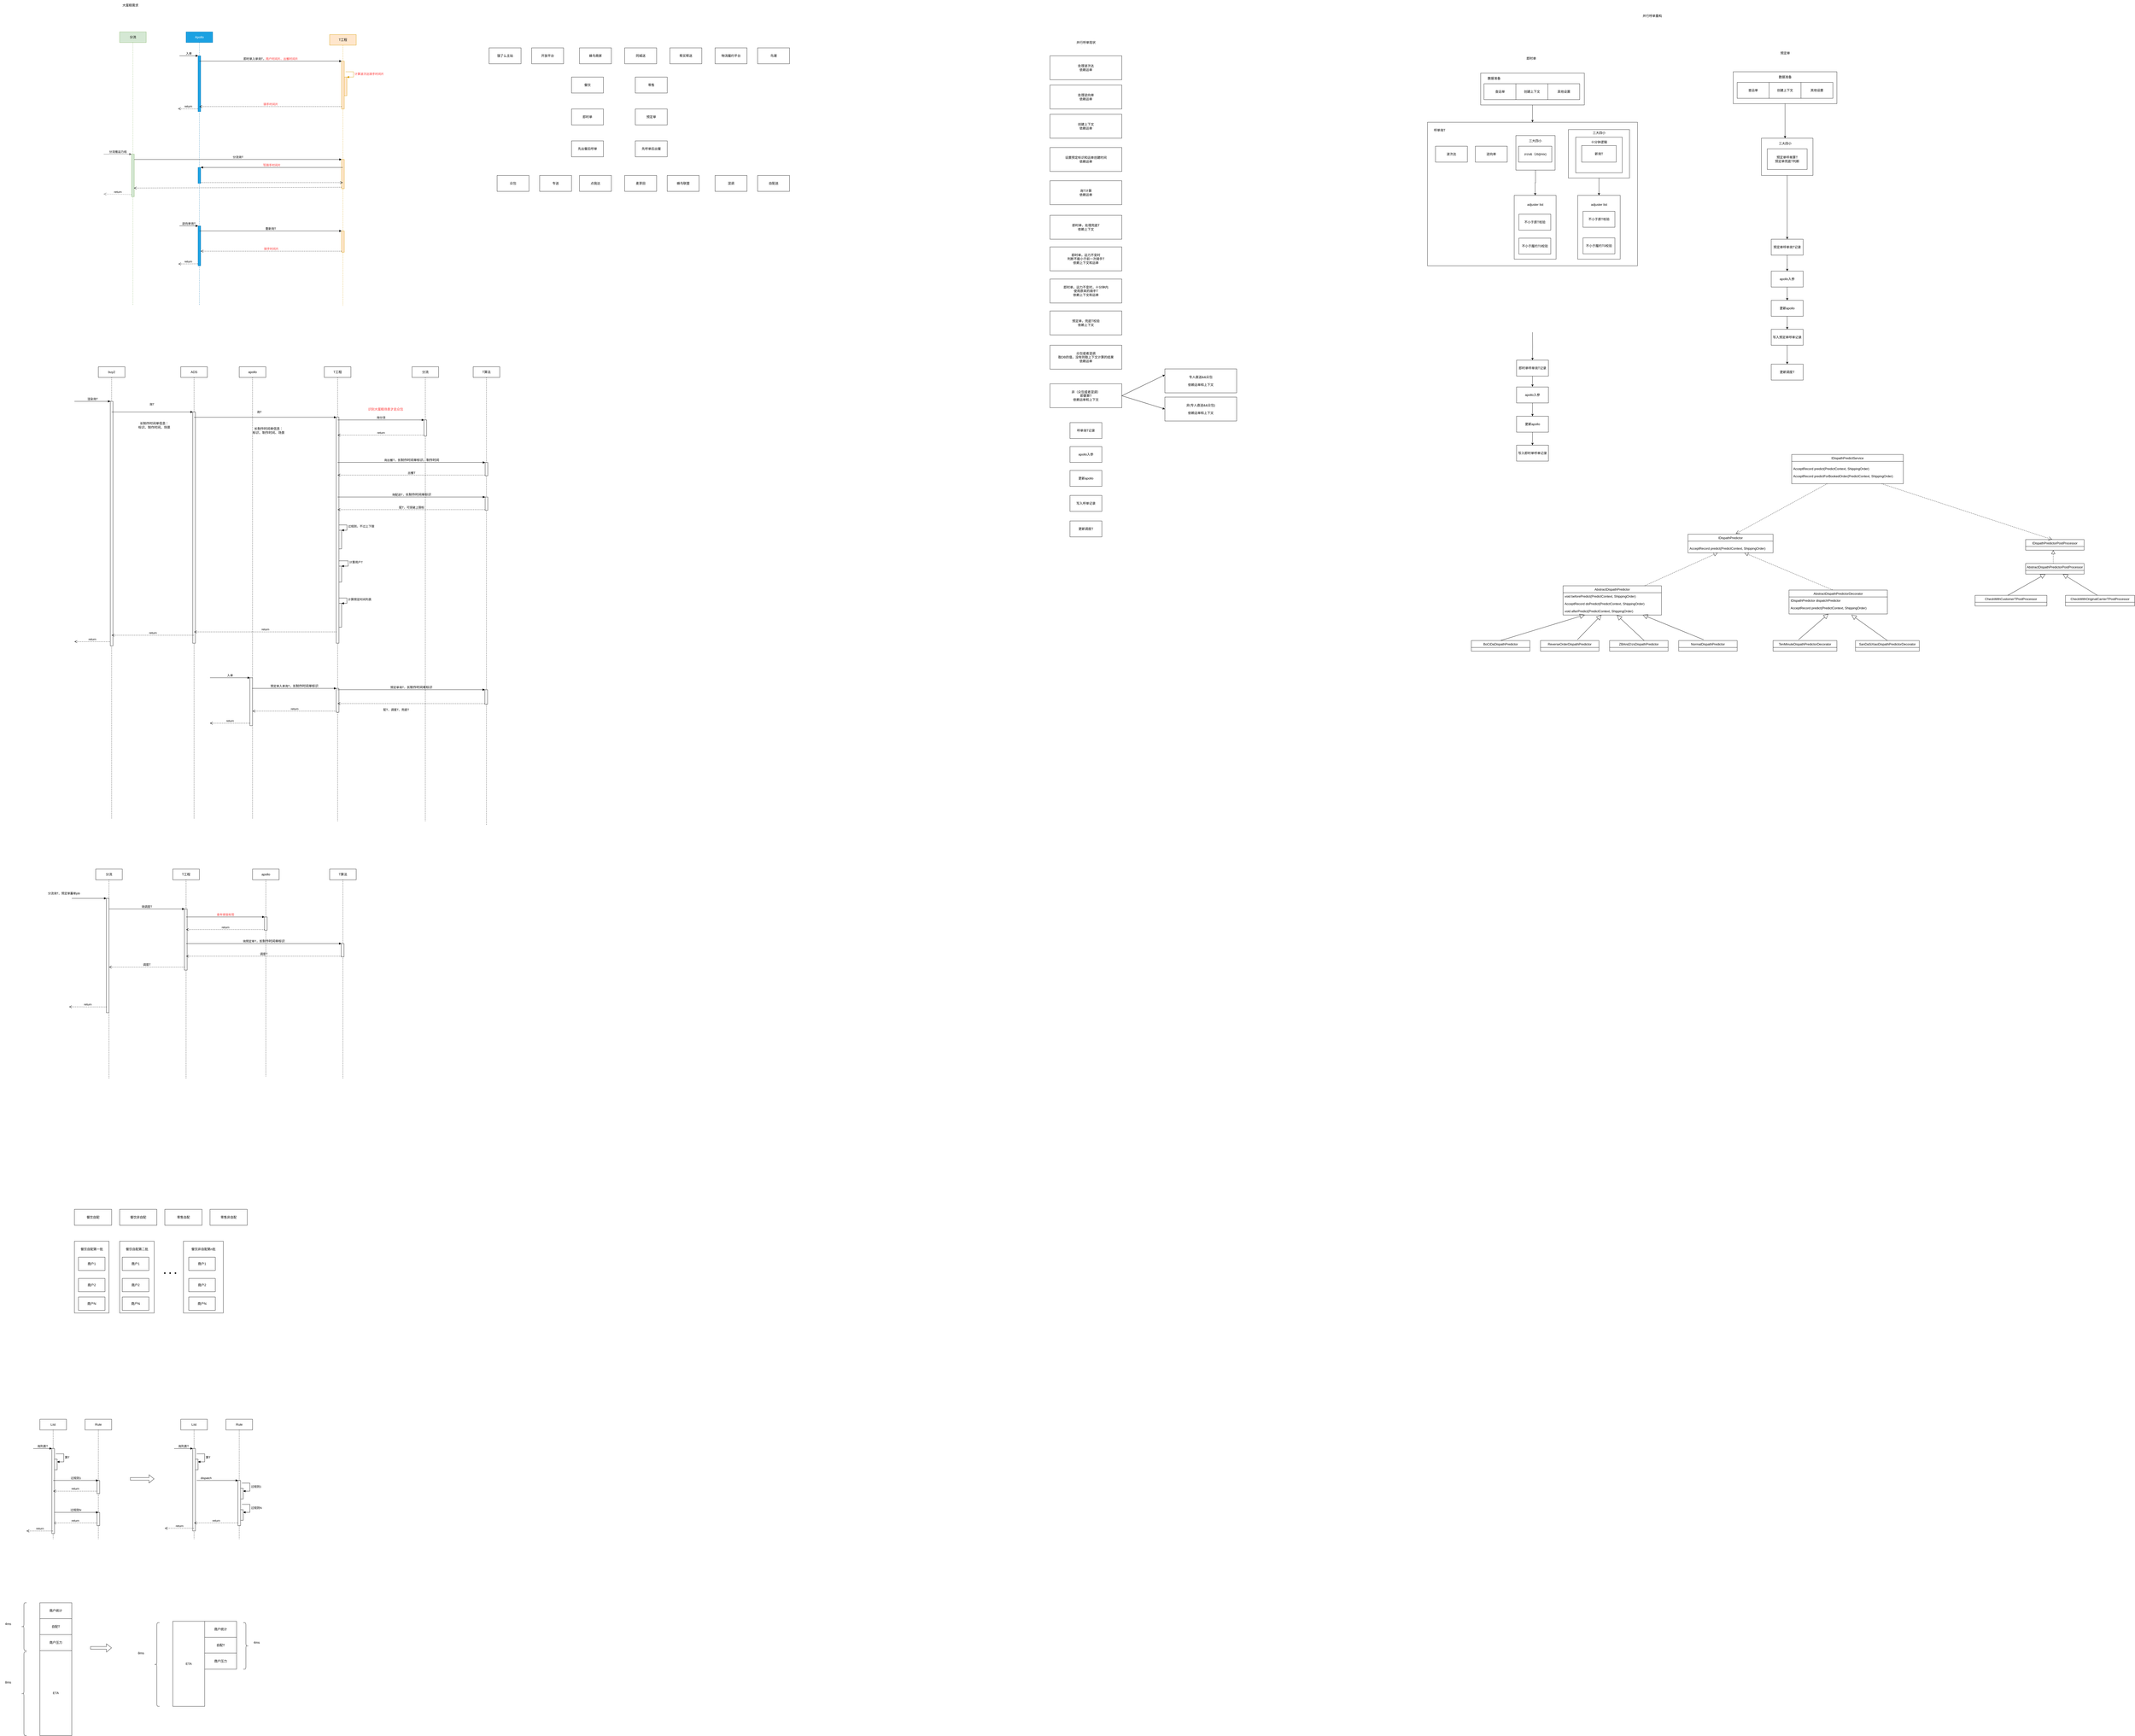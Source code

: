 <mxfile version="21.6.2" type="github">
  <diagram id="E3jALuVVR5PxI1aeyk7M" name="第 1 页">
    <mxGraphModel dx="2049" dy="1741" grid="1" gridSize="10" guides="1" tooltips="1" connect="1" arrows="1" fold="1" page="1" pageScale="1" pageWidth="827" pageHeight="1169" math="0" shadow="0">
      <root>
        <mxCell id="0" />
        <mxCell id="1" parent="0" />
        <mxCell id="zamYdvRCqPIExTTeQIOF-45" value="" style="whiteSpace=wrap;html=1;" parent="1" vertex="1">
          <mxGeometry x="4710" y="350" width="790" height="540" as="geometry" />
        </mxCell>
        <mxCell id="ldmSLwGmnXhAzOBMPtXc-14" value="" style="whiteSpace=wrap;html=1;" vertex="1" parent="1">
          <mxGeometry x="5275" y="625" width="160" height="240" as="geometry" />
        </mxCell>
        <mxCell id="ldmSLwGmnXhAzOBMPtXc-16" value="" style="whiteSpace=wrap;html=1;" vertex="1" parent="1">
          <mxGeometry x="5036.25" y="625" width="157.5" height="240" as="geometry" />
        </mxCell>
        <mxCell id="o2_JBnGHYqlQZsIB3G5X-27" style="edgeStyle=orthogonalEdgeStyle;rounded=0;orthogonalLoop=1;jettySize=auto;html=1;entryX=0.5;entryY=0;entryDx=0;entryDy=0;" parent="1" target="zamYdvRCqPIExTTeQIOF-44" edge="1">
          <mxGeometry relative="1" as="geometry">
            <mxPoint x="5105" y="1140" as="sourcePoint" />
          </mxGeometry>
        </mxCell>
        <mxCell id="zamYdvRCqPIExTTeQIOF-80" value="" style="edgeStyle=orthogonalEdgeStyle;rounded=0;orthogonalLoop=1;jettySize=auto;html=1;" parent="1" source="zamYdvRCqPIExTTeQIOF-67" target="zamYdvRCqPIExTTeQIOF-77" edge="1">
          <mxGeometry relative="1" as="geometry" />
        </mxCell>
        <mxCell id="zamYdvRCqPIExTTeQIOF-67" value="" style="whiteSpace=wrap;html=1;" parent="1" vertex="1">
          <mxGeometry x="5966.26" y="410" width="193.74" height="140" as="geometry" />
        </mxCell>
        <mxCell id="ldmSLwGmnXhAzOBMPtXc-21" style="edgeStyle=orthogonalEdgeStyle;rounded=0;orthogonalLoop=1;jettySize=auto;html=1;entryX=0.5;entryY=0;entryDx=0;entryDy=0;" edge="1" parent="1" source="zamYdvRCqPIExTTeQIOF-64" target="ldmSLwGmnXhAzOBMPtXc-16">
          <mxGeometry relative="1" as="geometry" />
        </mxCell>
        <mxCell id="zamYdvRCqPIExTTeQIOF-64" value="" style="whiteSpace=wrap;html=1;" parent="1" vertex="1">
          <mxGeometry x="5042.5" y="400" width="147.5" height="130" as="geometry" />
        </mxCell>
        <mxCell id="ldmSLwGmnXhAzOBMPtXc-22" style="edgeStyle=orthogonalEdgeStyle;rounded=0;orthogonalLoop=1;jettySize=auto;html=1;entryX=0.5;entryY=0;entryDx=0;entryDy=0;" edge="1" parent="1" source="zamYdvRCqPIExTTeQIOF-37" target="ldmSLwGmnXhAzOBMPtXc-14">
          <mxGeometry relative="1" as="geometry" />
        </mxCell>
        <mxCell id="zamYdvRCqPIExTTeQIOF-37" value="" style="whiteSpace=wrap;html=1;" parent="1" vertex="1">
          <mxGeometry x="5240" y="377.5" width="230" height="182.5" as="geometry" />
        </mxCell>
        <mxCell id="zamYdvRCqPIExTTeQIOF-35" value="" style="whiteSpace=wrap;html=1;" parent="1" vertex="1">
          <mxGeometry x="5267.5" y="406.25" width="175" height="133.75" as="geometry" />
        </mxCell>
        <mxCell id="e2RcNM_Y5yWlaevunkYN-1" value="Apollo" style="shape=umlLifeline;perimeter=lifelinePerimeter;whiteSpace=wrap;html=1;container=1;collapsible=0;recursiveResize=0;outlineConnect=0;fillColor=#1ba1e2;fontColor=#ffffff;strokeColor=#006EAF;" parent="1" vertex="1">
          <mxGeometry x="40" y="10" width="100" height="1030" as="geometry" />
        </mxCell>
        <mxCell id="e2RcNM_Y5yWlaevunkYN-4" value="" style="html=1;points=[];perimeter=orthogonalPerimeter;fillColor=#1ba1e2;fontColor=#ffffff;strokeColor=#006EAF;" parent="e2RcNM_Y5yWlaevunkYN-1" vertex="1">
          <mxGeometry x="45" y="90" width="10" height="210" as="geometry" />
        </mxCell>
        <mxCell id="e2RcNM_Y5yWlaevunkYN-5" value="入单" style="html=1;verticalAlign=bottom;endArrow=block;entryX=0;entryY=0;rounded=0;" parent="e2RcNM_Y5yWlaevunkYN-1" target="e2RcNM_Y5yWlaevunkYN-4" edge="1">
          <mxGeometry relative="1" as="geometry">
            <mxPoint x="-25" y="90" as="sourcePoint" />
          </mxGeometry>
        </mxCell>
        <mxCell id="e2RcNM_Y5yWlaevunkYN-6" value="return" style="html=1;verticalAlign=bottom;endArrow=open;dashed=1;endSize=8;exitX=0;exitY=0.95;rounded=0;" parent="e2RcNM_Y5yWlaevunkYN-1" source="e2RcNM_Y5yWlaevunkYN-4" edge="1">
          <mxGeometry relative="1" as="geometry">
            <mxPoint x="-30" y="289" as="targetPoint" />
          </mxGeometry>
        </mxCell>
        <mxCell id="e2RcNM_Y5yWlaevunkYN-29" value="" style="html=1;points=[];perimeter=orthogonalPerimeter;fontColor=#ffffff;fillColor=#1ba1e2;strokeColor=#006EAF;" parent="e2RcNM_Y5yWlaevunkYN-1" vertex="1">
          <mxGeometry x="45" y="510" width="10" height="60" as="geometry" />
        </mxCell>
        <mxCell id="e2RcNM_Y5yWlaevunkYN-55" value="" style="html=1;points=[];perimeter=orthogonalPerimeter;fontColor=#ffffff;fillColor=#1ba1e2;strokeColor=#006EAF;" parent="e2RcNM_Y5yWlaevunkYN-1" vertex="1">
          <mxGeometry x="45" y="730" width="10" height="150" as="geometry" />
        </mxCell>
        <mxCell id="e2RcNM_Y5yWlaevunkYN-56" value="逆向单询T" style="html=1;verticalAlign=bottom;endArrow=block;entryX=0;entryY=0;rounded=0;fontColor=#000000;" parent="e2RcNM_Y5yWlaevunkYN-1" target="e2RcNM_Y5yWlaevunkYN-55" edge="1">
          <mxGeometry relative="1" as="geometry">
            <mxPoint x="-25" y="730" as="sourcePoint" />
          </mxGeometry>
        </mxCell>
        <mxCell id="e2RcNM_Y5yWlaevunkYN-57" value="return" style="html=1;verticalAlign=bottom;endArrow=open;dashed=1;endSize=8;exitX=0;exitY=0.95;rounded=0;fontColor=#000000;" parent="e2RcNM_Y5yWlaevunkYN-1" source="e2RcNM_Y5yWlaevunkYN-55" edge="1">
          <mxGeometry relative="1" as="geometry">
            <mxPoint x="-29" y="873" as="targetPoint" />
          </mxGeometry>
        </mxCell>
        <mxCell id="e2RcNM_Y5yWlaevunkYN-2" value="T工程" style="shape=umlLifeline;perimeter=lifelinePerimeter;whiteSpace=wrap;html=1;container=1;collapsible=0;recursiveResize=0;outlineConnect=0;fillColor=#ffe6cc;strokeColor=#d79b00;" parent="1" vertex="1">
          <mxGeometry x="580" y="20" width="100" height="1020" as="geometry" />
        </mxCell>
        <mxCell id="e2RcNM_Y5yWlaevunkYN-7" value="" style="html=1;points=[];perimeter=orthogonalPerimeter;fillColor=#ffe6cc;strokeColor=#d79b00;" parent="e2RcNM_Y5yWlaevunkYN-2" vertex="1">
          <mxGeometry x="45" y="100" width="10" height="180" as="geometry" />
        </mxCell>
        <mxCell id="e2RcNM_Y5yWlaevunkYN-13" value="" style="html=1;points=[];perimeter=orthogonalPerimeter;fillColor=#ffe6cc;strokeColor=#d79b00;" parent="e2RcNM_Y5yWlaevunkYN-2" vertex="1">
          <mxGeometry x="45" y="470" width="10" height="110" as="geometry" />
        </mxCell>
        <mxCell id="e2RcNM_Y5yWlaevunkYN-26" value="" style="html=1;points=[];perimeter=orthogonalPerimeter;fillColor=#ffe6cc;strokeColor=#d79b00;" parent="e2RcNM_Y5yWlaevunkYN-2" vertex="1">
          <mxGeometry x="55" y="160" width="10" height="70" as="geometry" />
        </mxCell>
        <mxCell id="e2RcNM_Y5yWlaevunkYN-27" value="&lt;font color=&quot;#ff3333&quot;&gt;计算波次达骑手时间片&lt;/font&gt;" style="edgeStyle=orthogonalEdgeStyle;html=1;align=left;spacingLeft=2;endArrow=block;rounded=0;entryX=1;entryY=0;fontColor=#000000;fillColor=#ffe6cc;strokeColor=#d79b00;" parent="e2RcNM_Y5yWlaevunkYN-2" target="e2RcNM_Y5yWlaevunkYN-26" edge="1">
          <mxGeometry relative="1" as="geometry">
            <mxPoint x="60" y="140" as="sourcePoint" />
            <Array as="points">
              <mxPoint x="90" y="140" />
            </Array>
          </mxGeometry>
        </mxCell>
        <mxCell id="e2RcNM_Y5yWlaevunkYN-58" value="" style="html=1;points=[];perimeter=orthogonalPerimeter;fillColor=#ffe6cc;strokeColor=#d79b00;" parent="e2RcNM_Y5yWlaevunkYN-2" vertex="1">
          <mxGeometry x="45" y="739" width="10" height="80" as="geometry" />
        </mxCell>
        <mxCell id="e2RcNM_Y5yWlaevunkYN-3" value="分流" style="shape=umlLifeline;perimeter=lifelinePerimeter;whiteSpace=wrap;html=1;container=1;collapsible=0;recursiveResize=0;outlineConnect=0;fillColor=#d5e8d4;strokeColor=#82b366;" parent="1" vertex="1">
          <mxGeometry x="-210" y="10" width="100" height="1030" as="geometry" />
        </mxCell>
        <mxCell id="e2RcNM_Y5yWlaevunkYN-10" value="" style="html=1;points=[];perimeter=orthogonalPerimeter;fillColor=#d5e8d4;strokeColor=#82b366;" parent="e2RcNM_Y5yWlaevunkYN-3" vertex="1">
          <mxGeometry x="45" y="460" width="10" height="160" as="geometry" />
        </mxCell>
        <mxCell id="e2RcNM_Y5yWlaevunkYN-11" value="分流推运力线" style="html=1;verticalAlign=bottom;endArrow=block;entryX=0;entryY=0;rounded=0;fillColor=#f5f5f5;strokeColor=#666666;" parent="e2RcNM_Y5yWlaevunkYN-3" target="e2RcNM_Y5yWlaevunkYN-10" edge="1">
          <mxGeometry relative="1" as="geometry">
            <mxPoint x="-60" y="460" as="sourcePoint" />
          </mxGeometry>
        </mxCell>
        <mxCell id="e2RcNM_Y5yWlaevunkYN-12" value="return" style="html=1;verticalAlign=bottom;endArrow=open;dashed=1;endSize=8;exitX=0;exitY=0.95;rounded=0;fillColor=#f5f5f5;strokeColor=#666666;" parent="e2RcNM_Y5yWlaevunkYN-3" source="e2RcNM_Y5yWlaevunkYN-10" edge="1">
          <mxGeometry relative="1" as="geometry">
            <mxPoint x="-60" y="610" as="targetPoint" />
          </mxGeometry>
        </mxCell>
        <mxCell id="e2RcNM_Y5yWlaevunkYN-8" value="即时单入单询T，&lt;font color=&quot;#ff3333&quot;&gt;用户时间片、出餐时间片&lt;/font&gt;" style="html=1;verticalAlign=bottom;endArrow=block;entryX=0;entryY=0;rounded=0;" parent="1" source="e2RcNM_Y5yWlaevunkYN-1" target="e2RcNM_Y5yWlaevunkYN-7" edge="1">
          <mxGeometry relative="1" as="geometry">
            <mxPoint x="195" y="110" as="sourcePoint" />
          </mxGeometry>
        </mxCell>
        <mxCell id="e2RcNM_Y5yWlaevunkYN-9" value="&lt;font color=&quot;#ff3333&quot;&gt;骑手时间片&lt;/font&gt;" style="html=1;verticalAlign=bottom;endArrow=open;dashed=1;endSize=8;exitX=0;exitY=0.95;rounded=0;" parent="1" source="e2RcNM_Y5yWlaevunkYN-7" target="e2RcNM_Y5yWlaevunkYN-1" edge="1">
          <mxGeometry relative="1" as="geometry">
            <mxPoint x="200" y="170" as="targetPoint" />
          </mxGeometry>
        </mxCell>
        <mxCell id="e2RcNM_Y5yWlaevunkYN-14" value="分流询T" style="html=1;verticalAlign=bottom;endArrow=block;entryX=0;entryY=0;rounded=0;" parent="1" source="e2RcNM_Y5yWlaevunkYN-10" target="e2RcNM_Y5yWlaevunkYN-13" edge="1">
          <mxGeometry relative="1" as="geometry">
            <mxPoint x="-160" y="500" as="sourcePoint" />
          </mxGeometry>
        </mxCell>
        <mxCell id="e2RcNM_Y5yWlaevunkYN-15" value="" style="html=1;verticalAlign=bottom;endArrow=open;dashed=1;endSize=8;exitX=0;exitY=0.95;rounded=0;entryX=0.844;entryY=0.797;entryDx=0;entryDy=0;entryPerimeter=0;" parent="1" source="e2RcNM_Y5yWlaevunkYN-13" target="e2RcNM_Y5yWlaevunkYN-10" edge="1">
          <mxGeometry relative="1" as="geometry">
            <mxPoint x="-161" y="576" as="targetPoint" />
          </mxGeometry>
        </mxCell>
        <mxCell id="e2RcNM_Y5yWlaevunkYN-30" value="写骑手时间片" style="html=1;verticalAlign=bottom;endArrow=block;entryX=1;entryY=0;rounded=0;fontColor=#FF3333;" parent="1" source="e2RcNM_Y5yWlaevunkYN-2" target="e2RcNM_Y5yWlaevunkYN-29" edge="1">
          <mxGeometry relative="1" as="geometry">
            <mxPoint x="155" y="510" as="sourcePoint" />
          </mxGeometry>
        </mxCell>
        <mxCell id="e2RcNM_Y5yWlaevunkYN-31" value="" style="html=1;verticalAlign=bottom;endArrow=open;dashed=1;endSize=8;exitX=1;exitY=0.95;rounded=0;fontColor=#FF3333;" parent="1" source="e2RcNM_Y5yWlaevunkYN-29" target="e2RcNM_Y5yWlaevunkYN-2" edge="1">
          <mxGeometry relative="1" as="geometry">
            <mxPoint x="155" y="567" as="targetPoint" />
          </mxGeometry>
        </mxCell>
        <mxCell id="e2RcNM_Y5yWlaevunkYN-35" value="饿了么主站" style="whiteSpace=wrap;html=1;fontColor=#000000;" parent="1" vertex="1">
          <mxGeometry x="1180" y="70" width="120" height="60" as="geometry" />
        </mxCell>
        <mxCell id="e2RcNM_Y5yWlaevunkYN-36" value="开放平台" style="whiteSpace=wrap;html=1;fontColor=#000000;" parent="1" vertex="1">
          <mxGeometry x="1340" y="70" width="120" height="60" as="geometry" />
        </mxCell>
        <mxCell id="e2RcNM_Y5yWlaevunkYN-37" value="同城送" style="whiteSpace=wrap;html=1;fontColor=#000000;" parent="1" vertex="1">
          <mxGeometry x="1690" y="70" width="120" height="60" as="geometry" />
        </mxCell>
        <mxCell id="e2RcNM_Y5yWlaevunkYN-38" value="帮买帮送" style="whiteSpace=wrap;html=1;fontColor=#000000;" parent="1" vertex="1">
          <mxGeometry x="1860" y="70" width="120" height="60" as="geometry" />
        </mxCell>
        <mxCell id="e2RcNM_Y5yWlaevunkYN-39" value="物流履约平台" style="whiteSpace=wrap;html=1;fontColor=#000000;" parent="1" vertex="1">
          <mxGeometry x="2030" y="70" width="120" height="60" as="geometry" />
        </mxCell>
        <mxCell id="e2RcNM_Y5yWlaevunkYN-40" value="鸟潮" style="whiteSpace=wrap;html=1;fontColor=#000000;" parent="1" vertex="1">
          <mxGeometry x="2190" y="70" width="120" height="60" as="geometry" />
        </mxCell>
        <mxCell id="e2RcNM_Y5yWlaevunkYN-41" value="餐饮" style="whiteSpace=wrap;html=1;fontColor=#000000;" parent="1" vertex="1">
          <mxGeometry x="1490" y="180" width="120" height="60" as="geometry" />
        </mxCell>
        <mxCell id="e2RcNM_Y5yWlaevunkYN-42" value="零售" style="whiteSpace=wrap;html=1;fontColor=#000000;" parent="1" vertex="1">
          <mxGeometry x="1730" y="180" width="120" height="60" as="geometry" />
        </mxCell>
        <mxCell id="e2RcNM_Y5yWlaevunkYN-43" value="众包" style="whiteSpace=wrap;html=1;fontColor=#000000;" parent="1" vertex="1">
          <mxGeometry x="1210" y="550" width="120" height="60" as="geometry" />
        </mxCell>
        <mxCell id="e2RcNM_Y5yWlaevunkYN-44" value="专送" style="whiteSpace=wrap;html=1;fontColor=#000000;" parent="1" vertex="1">
          <mxGeometry x="1370" y="550" width="120" height="60" as="geometry" />
        </mxCell>
        <mxCell id="e2RcNM_Y5yWlaevunkYN-45" value="混调" style="whiteSpace=wrap;html=1;fontColor=#000000;" parent="1" vertex="1">
          <mxGeometry x="2030" y="550" width="120" height="60" as="geometry" />
        </mxCell>
        <mxCell id="e2RcNM_Y5yWlaevunkYN-46" value="自配送" style="whiteSpace=wrap;html=1;fontColor=#000000;" parent="1" vertex="1">
          <mxGeometry x="2190" y="550" width="120" height="60" as="geometry" />
        </mxCell>
        <mxCell id="e2RcNM_Y5yWlaevunkYN-47" value="即时单" style="whiteSpace=wrap;html=1;fontColor=#000000;" parent="1" vertex="1">
          <mxGeometry x="1490" y="300" width="120" height="60" as="geometry" />
        </mxCell>
        <mxCell id="e2RcNM_Y5yWlaevunkYN-48" value="预定单" style="whiteSpace=wrap;html=1;fontColor=#000000;" parent="1" vertex="1">
          <mxGeometry x="1730" y="300" width="120" height="60" as="geometry" />
        </mxCell>
        <mxCell id="e2RcNM_Y5yWlaevunkYN-49" value="先出餐后呼单" style="whiteSpace=wrap;html=1;fontColor=#000000;" parent="1" vertex="1">
          <mxGeometry x="1490" y="420" width="120" height="60" as="geometry" />
        </mxCell>
        <mxCell id="e2RcNM_Y5yWlaevunkYN-50" value="先呼单后出餐" style="whiteSpace=wrap;html=1;fontColor=#000000;" parent="1" vertex="1">
          <mxGeometry x="1730" y="420" width="120" height="60" as="geometry" />
        </mxCell>
        <mxCell id="e2RcNM_Y5yWlaevunkYN-51" value="蜂鸟商家" style="whiteSpace=wrap;html=1;fontColor=#000000;" parent="1" vertex="1">
          <mxGeometry x="1520" y="70" width="120" height="60" as="geometry" />
        </mxCell>
        <mxCell id="e2RcNM_Y5yWlaevunkYN-52" value="点我达" style="whiteSpace=wrap;html=1;fontColor=#000000;" parent="1" vertex="1">
          <mxGeometry x="1520" y="550" width="120" height="60" as="geometry" />
        </mxCell>
        <mxCell id="e2RcNM_Y5yWlaevunkYN-53" value="麦芽田" style="whiteSpace=wrap;html=1;fontColor=#000000;" parent="1" vertex="1">
          <mxGeometry x="1690" y="550" width="120" height="60" as="geometry" />
        </mxCell>
        <mxCell id="e2RcNM_Y5yWlaevunkYN-54" value="蜂鸟联盟" style="whiteSpace=wrap;html=1;fontColor=#000000;" parent="1" vertex="1">
          <mxGeometry x="1850" y="550" width="120" height="60" as="geometry" />
        </mxCell>
        <mxCell id="e2RcNM_Y5yWlaevunkYN-59" value="重新询T" style="html=1;verticalAlign=bottom;endArrow=block;entryX=0;entryY=0;rounded=0;fontColor=#000000;" parent="1" target="e2RcNM_Y5yWlaevunkYN-58" edge="1">
          <mxGeometry relative="1" as="geometry">
            <mxPoint x="90.25" y="759" as="sourcePoint" />
          </mxGeometry>
        </mxCell>
        <mxCell id="e2RcNM_Y5yWlaevunkYN-60" value="&lt;span style=&quot;color: rgb(255, 51, 51);&quot;&gt;骑手时间片&lt;/span&gt;" style="html=1;verticalAlign=bottom;endArrow=open;dashed=1;endSize=8;exitX=0;exitY=0.95;rounded=0;fontColor=#000000;" parent="1" source="e2RcNM_Y5yWlaevunkYN-58" target="e2RcNM_Y5yWlaevunkYN-55" edge="1">
          <mxGeometry relative="1" as="geometry">
            <mxPoint x="555" y="835" as="targetPoint" />
          </mxGeometry>
        </mxCell>
        <mxCell id="AoUmKHOgmjfq3gmo8bAv-2" value="buy2" style="shape=umlLifeline;perimeter=lifelinePerimeter;whiteSpace=wrap;html=1;container=1;collapsible=0;recursiveResize=0;outlineConnect=0;" parent="1" vertex="1">
          <mxGeometry x="-290" y="1270" width="100" height="1700" as="geometry" />
        </mxCell>
        <mxCell id="AoUmKHOgmjfq3gmo8bAv-10" value="" style="html=1;points=[];perimeter=orthogonalPerimeter;" parent="AoUmKHOgmjfq3gmo8bAv-2" vertex="1">
          <mxGeometry x="45" y="130" width="10" height="920" as="geometry" />
        </mxCell>
        <mxCell id="AoUmKHOgmjfq3gmo8bAv-11" value="渲染询T" style="html=1;verticalAlign=bottom;endArrow=block;entryX=0;entryY=0;rounded=0;" parent="AoUmKHOgmjfq3gmo8bAv-2" target="AoUmKHOgmjfq3gmo8bAv-10" edge="1">
          <mxGeometry relative="1" as="geometry">
            <mxPoint x="-90" y="130" as="sourcePoint" />
          </mxGeometry>
        </mxCell>
        <mxCell id="AoUmKHOgmjfq3gmo8bAv-12" value="return" style="html=1;verticalAlign=bottom;endArrow=open;dashed=1;endSize=8;rounded=0;exitX=-0.2;exitY=0.983;exitDx=0;exitDy=0;exitPerimeter=0;" parent="AoUmKHOgmjfq3gmo8bAv-2" source="AoUmKHOgmjfq3gmo8bAv-10" edge="1">
          <mxGeometry relative="1" as="geometry">
            <mxPoint x="-90" y="1034" as="targetPoint" />
          </mxGeometry>
        </mxCell>
        <mxCell id="AoUmKHOgmjfq3gmo8bAv-3" value="ADS" style="shape=umlLifeline;perimeter=lifelinePerimeter;whiteSpace=wrap;html=1;container=1;collapsible=0;recursiveResize=0;outlineConnect=0;" parent="1" vertex="1">
          <mxGeometry x="20" y="1270" width="100" height="1700" as="geometry" />
        </mxCell>
        <mxCell id="AoUmKHOgmjfq3gmo8bAv-13" value="" style="html=1;points=[];perimeter=orthogonalPerimeter;" parent="AoUmKHOgmjfq3gmo8bAv-3" vertex="1">
          <mxGeometry x="45" y="170" width="10" height="870" as="geometry" />
        </mxCell>
        <mxCell id="AoUmKHOgmjfq3gmo8bAv-4" value="T工程" style="shape=umlLifeline;perimeter=lifelinePerimeter;whiteSpace=wrap;html=1;container=1;collapsible=0;recursiveResize=0;outlineConnect=0;" parent="1" vertex="1">
          <mxGeometry x="560" y="1270" width="100" height="1710" as="geometry" />
        </mxCell>
        <mxCell id="AoUmKHOgmjfq3gmo8bAv-16" value="" style="html=1;points=[];perimeter=orthogonalPerimeter;" parent="AoUmKHOgmjfq3gmo8bAv-4" vertex="1">
          <mxGeometry x="45" y="190" width="10" height="850" as="geometry" />
        </mxCell>
        <mxCell id="AoUmKHOgmjfq3gmo8bAv-35" value="" style="html=1;points=[];perimeter=orthogonalPerimeter;" parent="AoUmKHOgmjfq3gmo8bAv-4" vertex="1">
          <mxGeometry x="55" y="615" width="10" height="70" as="geometry" />
        </mxCell>
        <mxCell id="AoUmKHOgmjfq3gmo8bAv-36" value="过规则，不过上下限" style="edgeStyle=orthogonalEdgeStyle;html=1;align=left;spacingLeft=2;endArrow=block;rounded=0;entryX=1;entryY=0;fontColor=#000000;" parent="AoUmKHOgmjfq3gmo8bAv-4" target="AoUmKHOgmjfq3gmo8bAv-35" edge="1">
          <mxGeometry relative="1" as="geometry">
            <mxPoint x="55" y="595" as="sourcePoint" />
            <Array as="points">
              <mxPoint x="85" y="595" />
            </Array>
          </mxGeometry>
        </mxCell>
        <mxCell id="AoUmKHOgmjfq3gmo8bAv-37" value="" style="html=1;points=[];perimeter=orthogonalPerimeter;" parent="AoUmKHOgmjfq3gmo8bAv-4" vertex="1">
          <mxGeometry x="55" y="750" width="10" height="60" as="geometry" />
        </mxCell>
        <mxCell id="AoUmKHOgmjfq3gmo8bAv-38" value="计算用户T" style="edgeStyle=orthogonalEdgeStyle;html=1;align=left;spacingLeft=2;endArrow=block;rounded=0;entryX=1;entryY=0;" parent="AoUmKHOgmjfq3gmo8bAv-4" target="AoUmKHOgmjfq3gmo8bAv-37" edge="1">
          <mxGeometry relative="1" as="geometry">
            <mxPoint x="55" y="730" as="sourcePoint" />
            <Array as="points">
              <mxPoint x="90" y="730" />
            </Array>
          </mxGeometry>
        </mxCell>
        <mxCell id="AoUmKHOgmjfq3gmo8bAv-39" value="" style="html=1;points=[];perimeter=orthogonalPerimeter;" parent="AoUmKHOgmjfq3gmo8bAv-4" vertex="1">
          <mxGeometry x="55" y="890" width="10" height="90" as="geometry" />
        </mxCell>
        <mxCell id="AoUmKHOgmjfq3gmo8bAv-40" value="计算预定时间列表" style="edgeStyle=orthogonalEdgeStyle;html=1;align=left;spacingLeft=2;endArrow=block;rounded=0;entryX=1;entryY=0;" parent="AoUmKHOgmjfq3gmo8bAv-4" target="AoUmKHOgmjfq3gmo8bAv-39" edge="1">
          <mxGeometry relative="1" as="geometry">
            <mxPoint x="55" y="870" as="sourcePoint" />
            <Array as="points">
              <mxPoint x="85" y="870" />
            </Array>
          </mxGeometry>
        </mxCell>
        <mxCell id="AoUmKHOgmjfq3gmo8bAv-50" value="" style="html=1;points=[];perimeter=orthogonalPerimeter;" parent="AoUmKHOgmjfq3gmo8bAv-4" vertex="1">
          <mxGeometry x="45" y="1210" width="10" height="90" as="geometry" />
        </mxCell>
        <mxCell id="AoUmKHOgmjfq3gmo8bAv-6" value="T算法" style="shape=umlLifeline;perimeter=lifelinePerimeter;whiteSpace=wrap;html=1;container=1;collapsible=0;recursiveResize=0;outlineConnect=0;" parent="1" vertex="1">
          <mxGeometry x="1120" y="1270" width="100" height="1725" as="geometry" />
        </mxCell>
        <mxCell id="AoUmKHOgmjfq3gmo8bAv-25" value="" style="html=1;points=[];perimeter=orthogonalPerimeter;" parent="AoUmKHOgmjfq3gmo8bAv-6" vertex="1">
          <mxGeometry x="45" y="360" width="10" height="50" as="geometry" />
        </mxCell>
        <mxCell id="AoUmKHOgmjfq3gmo8bAv-32" value="" style="html=1;points=[];perimeter=orthogonalPerimeter;" parent="AoUmKHOgmjfq3gmo8bAv-6" vertex="1">
          <mxGeometry x="45" y="490" width="10" height="50" as="geometry" />
        </mxCell>
        <mxCell id="AoUmKHOgmjfq3gmo8bAv-53" value="" style="html=1;points=[];perimeter=orthogonalPerimeter;" parent="AoUmKHOgmjfq3gmo8bAv-6" vertex="1">
          <mxGeometry x="44" y="1215" width="10" height="55" as="geometry" />
        </mxCell>
        <mxCell id="AoUmKHOgmjfq3gmo8bAv-14" value="&lt;font color=&quot;#000000&quot;&gt;询T&lt;/font&gt;" style="html=1;verticalAlign=bottom;endArrow=block;entryX=0;entryY=0;rounded=0;fontColor=#FF3333;" parent="1" source="AoUmKHOgmjfq3gmo8bAv-2" target="AoUmKHOgmjfq3gmo8bAv-13" edge="1">
          <mxGeometry x="-0.014" y="20" relative="1" as="geometry">
            <mxPoint x="5" y="1440" as="sourcePoint" />
            <mxPoint as="offset" />
          </mxGeometry>
        </mxCell>
        <mxCell id="AoUmKHOgmjfq3gmo8bAv-17" value="" style="html=1;verticalAlign=bottom;endArrow=block;entryX=0;entryY=0;rounded=0;" parent="1" source="AoUmKHOgmjfq3gmo8bAv-3" target="AoUmKHOgmjfq3gmo8bAv-16" edge="1">
          <mxGeometry relative="1" as="geometry">
            <mxPoint x="455" y="1460" as="sourcePoint" />
          </mxGeometry>
        </mxCell>
        <mxCell id="AoUmKHOgmjfq3gmo8bAv-19" value="&lt;span style=&quot;font-size: 11px; background-color: rgb(255, 255, 255);&quot;&gt;&lt;font color=&quot;#000000&quot;&gt;询T&lt;/font&gt;&lt;/span&gt;" style="text;html=1;align=center;verticalAlign=middle;resizable=0;points=[];autosize=1;strokeColor=none;fillColor=none;fontColor=#FF3333;" parent="1" vertex="1">
          <mxGeometry x="290" y="1420" width="50" height="40" as="geometry" />
        </mxCell>
        <mxCell id="AoUmKHOgmjfq3gmo8bAv-26" value="&lt;font color=&quot;#000000&quot;&gt;询出餐T，&lt;/font&gt;&lt;span style=&quot;color: rgb(0, 0, 0); font-size: 12px; background-color: rgb(251, 251, 251);&quot;&gt;长制作时间单标识、制作时间&lt;/span&gt;" style="html=1;verticalAlign=bottom;endArrow=block;entryX=0;entryY=0;rounded=0;fontColor=#FF3333;" parent="1" source="AoUmKHOgmjfq3gmo8bAv-4" target="AoUmKHOgmjfq3gmo8bAv-25" edge="1">
          <mxGeometry relative="1" as="geometry">
            <mxPoint x="650" y="1620" as="sourcePoint" />
          </mxGeometry>
        </mxCell>
        <mxCell id="AoUmKHOgmjfq3gmo8bAv-27" value="出餐T" style="html=1;verticalAlign=bottom;endArrow=open;dashed=1;endSize=8;exitX=0;exitY=0.95;rounded=0;" parent="1" source="AoUmKHOgmjfq3gmo8bAv-25" target="AoUmKHOgmjfq3gmo8bAv-4" edge="1">
          <mxGeometry relative="1" as="geometry">
            <mxPoint x="740" y="1677" as="targetPoint" />
          </mxGeometry>
        </mxCell>
        <mxCell id="AoUmKHOgmjfq3gmo8bAv-33" value="&lt;font color=&quot;#000000&quot;&gt;询配送T，&lt;/font&gt;&lt;span style=&quot;color: rgb(0, 0, 0); font-size: 12px; background-color: rgb(251, 251, 251);&quot;&gt;长制作时间单标识&lt;/span&gt;" style="html=1;verticalAlign=bottom;endArrow=block;entryX=0;entryY=0;rounded=0;fontColor=#FF3333;" parent="1" source="AoUmKHOgmjfq3gmo8bAv-4" target="AoUmKHOgmjfq3gmo8bAv-32" edge="1">
          <mxGeometry relative="1" as="geometry">
            <mxPoint x="1078" y="1760" as="sourcePoint" />
          </mxGeometry>
        </mxCell>
        <mxCell id="AoUmKHOgmjfq3gmo8bAv-34" value="配T，可突破上限标" style="html=1;verticalAlign=bottom;endArrow=open;dashed=1;endSize=8;exitX=0;exitY=0.95;rounded=0;" parent="1" source="AoUmKHOgmjfq3gmo8bAv-32" target="AoUmKHOgmjfq3gmo8bAv-4" edge="1">
          <mxGeometry relative="1" as="geometry">
            <mxPoint x="1078" y="1836" as="targetPoint" />
          </mxGeometry>
        </mxCell>
        <mxCell id="AoUmKHOgmjfq3gmo8bAv-18" value="return" style="html=1;verticalAlign=bottom;endArrow=open;dashed=1;endSize=8;exitX=0;exitY=0.95;rounded=0;" parent="1" source="AoUmKHOgmjfq3gmo8bAv-16" target="AoUmKHOgmjfq3gmo8bAv-3" edge="1">
          <mxGeometry relative="1" as="geometry">
            <mxPoint x="340" y="1906" as="targetPoint" />
          </mxGeometry>
        </mxCell>
        <mxCell id="AoUmKHOgmjfq3gmo8bAv-15" value="return" style="html=1;verticalAlign=bottom;endArrow=open;dashed=1;endSize=8;rounded=0;" parent="1" target="AoUmKHOgmjfq3gmo8bAv-2" edge="1">
          <mxGeometry relative="1" as="geometry">
            <mxPoint x="-80" y="2272.667" as="targetPoint" />
            <mxPoint x="70" y="2280" as="sourcePoint" />
          </mxGeometry>
        </mxCell>
        <mxCell id="AoUmKHOgmjfq3gmo8bAv-42" value="apollo" style="shape=umlLifeline;perimeter=lifelinePerimeter;whiteSpace=wrap;html=1;container=1;collapsible=0;recursiveResize=0;outlineConnect=0;" parent="1" vertex="1">
          <mxGeometry x="240" y="1270" width="100" height="1700" as="geometry" />
        </mxCell>
        <mxCell id="AoUmKHOgmjfq3gmo8bAv-47" value="" style="html=1;points=[];perimeter=orthogonalPerimeter;" parent="AoUmKHOgmjfq3gmo8bAv-42" vertex="1">
          <mxGeometry x="40" y="1170" width="10" height="180" as="geometry" />
        </mxCell>
        <mxCell id="AoUmKHOgmjfq3gmo8bAv-48" value="入单" style="html=1;verticalAlign=bottom;endArrow=block;entryX=0;entryY=0;rounded=0;" parent="AoUmKHOgmjfq3gmo8bAv-42" target="AoUmKHOgmjfq3gmo8bAv-47" edge="1">
          <mxGeometry relative="1" as="geometry">
            <mxPoint x="-110" y="1170" as="sourcePoint" />
          </mxGeometry>
        </mxCell>
        <mxCell id="AoUmKHOgmjfq3gmo8bAv-49" value="return" style="html=1;verticalAlign=bottom;endArrow=open;dashed=1;endSize=8;exitX=0;exitY=0.95;rounded=0;" parent="AoUmKHOgmjfq3gmo8bAv-42" source="AoUmKHOgmjfq3gmo8bAv-47" edge="1">
          <mxGeometry relative="1" as="geometry">
            <mxPoint x="-110" y="1341" as="targetPoint" />
          </mxGeometry>
        </mxCell>
        <mxCell id="AoUmKHOgmjfq3gmo8bAv-51" value="&lt;font color=&quot;#000000&quot;&gt;预定单入单询T，&lt;/font&gt;&lt;span style=&quot;color: rgb(0, 0, 0); font-size: 12px; background-color: rgb(251, 251, 251);&quot;&gt;长制作时间单标识&lt;/span&gt;" style="html=1;verticalAlign=bottom;endArrow=block;entryX=0;entryY=0;rounded=0;fontColor=#FF3333;" parent="1" target="AoUmKHOgmjfq3gmo8bAv-50" edge="1">
          <mxGeometry relative="1" as="geometry">
            <mxPoint x="288.5" y="2480" as="sourcePoint" />
          </mxGeometry>
        </mxCell>
        <mxCell id="AoUmKHOgmjfq3gmo8bAv-54" value="&lt;font color=&quot;#000000&quot;&gt;预定单询T，&lt;/font&gt;&lt;span style=&quot;color: rgb(0, 0, 0); font-size: 12px; background-color: rgb(251, 251, 251);&quot;&gt;长制作时间单标识&lt;/span&gt;" style="html=1;verticalAlign=bottom;endArrow=block;entryX=0;entryY=0;rounded=0;fontColor=#FF3333;" parent="1" source="AoUmKHOgmjfq3gmo8bAv-4" target="AoUmKHOgmjfq3gmo8bAv-53" edge="1">
          <mxGeometry relative="1" as="geometry">
            <mxPoint x="553.5" y="2490" as="sourcePoint" />
          </mxGeometry>
        </mxCell>
        <mxCell id="AoUmKHOgmjfq3gmo8bAv-55" value="" style="html=1;verticalAlign=bottom;endArrow=open;dashed=1;endSize=8;exitX=0;exitY=0.95;rounded=0;" parent="1" source="AoUmKHOgmjfq3gmo8bAv-53" edge="1">
          <mxGeometry relative="1" as="geometry">
            <mxPoint x="610" y="2537" as="targetPoint" />
          </mxGeometry>
        </mxCell>
        <mxCell id="AoUmKHOgmjfq3gmo8bAv-57" value="&lt;span style=&quot;font-size: 11px; background-color: rgb(255, 255, 255);&quot;&gt;配T、调度T、兜底T&lt;/span&gt;" style="text;html=1;align=center;verticalAlign=middle;resizable=0;points=[];autosize=1;strokeColor=none;fillColor=none;" parent="1" vertex="1">
          <mxGeometry x="740" y="2540" width="180" height="40" as="geometry" />
        </mxCell>
        <mxCell id="AoUmKHOgmjfq3gmo8bAv-52" value="return" style="html=1;verticalAlign=bottom;endArrow=open;dashed=1;endSize=8;exitX=0;exitY=0.95;rounded=0;" parent="1" source="AoUmKHOgmjfq3gmo8bAv-50" target="AoUmKHOgmjfq3gmo8bAv-47" edge="1">
          <mxGeometry relative="1" as="geometry">
            <mxPoint x="450" y="2594" as="targetPoint" />
          </mxGeometry>
        </mxCell>
        <mxCell id="AoUmKHOgmjfq3gmo8bAv-59" value="分流" style="shape=umlLifeline;perimeter=lifelinePerimeter;whiteSpace=wrap;html=1;container=1;collapsible=0;recursiveResize=0;outlineConnect=0;fontColor=#000000;" parent="1" vertex="1">
          <mxGeometry x="-300" y="3160" width="100" height="790" as="geometry" />
        </mxCell>
        <mxCell id="AoUmKHOgmjfq3gmo8bAv-62" value="" style="html=1;points=[];perimeter=orthogonalPerimeter;fontColor=#000000;" parent="AoUmKHOgmjfq3gmo8bAv-59" vertex="1">
          <mxGeometry x="40" y="110" width="10" height="430" as="geometry" />
        </mxCell>
        <mxCell id="AoUmKHOgmjfq3gmo8bAv-63" value="分流询T、预定单蓄单job" style="html=1;verticalAlign=bottom;endArrow=block;entryX=0;entryY=0;rounded=0;fontColor=#000000;" parent="AoUmKHOgmjfq3gmo8bAv-59" target="AoUmKHOgmjfq3gmo8bAv-62" edge="1">
          <mxGeometry x="-1" y="32" relative="1" as="geometry">
            <mxPoint x="-90" y="110" as="sourcePoint" />
            <mxPoint x="-30" y="22" as="offset" />
          </mxGeometry>
        </mxCell>
        <mxCell id="AoUmKHOgmjfq3gmo8bAv-64" value="return" style="html=1;verticalAlign=bottom;endArrow=open;dashed=1;endSize=8;exitX=0;exitY=0.95;rounded=0;fontColor=#000000;" parent="AoUmKHOgmjfq3gmo8bAv-59" source="AoUmKHOgmjfq3gmo8bAv-62" edge="1">
          <mxGeometry relative="1" as="geometry">
            <mxPoint x="-100" y="518" as="targetPoint" />
          </mxGeometry>
        </mxCell>
        <mxCell id="AoUmKHOgmjfq3gmo8bAv-60" value="T工程" style="shape=umlLifeline;perimeter=lifelinePerimeter;whiteSpace=wrap;html=1;container=1;collapsible=0;recursiveResize=0;outlineConnect=0;fontColor=#000000;" parent="1" vertex="1">
          <mxGeometry x="-10" y="3160" width="100" height="790" as="geometry" />
        </mxCell>
        <mxCell id="AoUmKHOgmjfq3gmo8bAv-65" value="" style="html=1;points=[];perimeter=orthogonalPerimeter;fontColor=#000000;" parent="AoUmKHOgmjfq3gmo8bAv-60" vertex="1">
          <mxGeometry x="44" y="150" width="10" height="230" as="geometry" />
        </mxCell>
        <mxCell id="AoUmKHOgmjfq3gmo8bAv-61" value="apollo" style="shape=umlLifeline;perimeter=lifelinePerimeter;whiteSpace=wrap;html=1;container=1;collapsible=0;recursiveResize=0;outlineConnect=0;fontColor=#000000;" parent="1" vertex="1">
          <mxGeometry x="290" y="3160" width="100" height="780" as="geometry" />
        </mxCell>
        <mxCell id="AoUmKHOgmjfq3gmo8bAv-69" value="" style="html=1;points=[];perimeter=orthogonalPerimeter;fontColor=#000000;" parent="AoUmKHOgmjfq3gmo8bAv-61" vertex="1">
          <mxGeometry x="45" y="180" width="10" height="50" as="geometry" />
        </mxCell>
        <mxCell id="AoUmKHOgmjfq3gmo8bAv-66" value="询调度T" style="html=1;verticalAlign=bottom;endArrow=block;entryX=0;entryY=0;rounded=0;fontColor=#000000;" parent="1" source="AoUmKHOgmjfq3gmo8bAv-59" target="AoUmKHOgmjfq3gmo8bAv-65" edge="1">
          <mxGeometry relative="1" as="geometry">
            <mxPoint x="-160" y="3310" as="sourcePoint" />
          </mxGeometry>
        </mxCell>
        <mxCell id="AoUmKHOgmjfq3gmo8bAv-67" value="调度T" style="html=1;verticalAlign=bottom;endArrow=open;dashed=1;endSize=8;exitX=0;exitY=0.95;rounded=0;fontColor=#000000;" parent="1" source="AoUmKHOgmjfq3gmo8bAv-65" target="AoUmKHOgmjfq3gmo8bAv-59" edge="1">
          <mxGeometry relative="1" as="geometry">
            <mxPoint x="-36" y="3386" as="targetPoint" />
          </mxGeometry>
        </mxCell>
        <mxCell id="AoUmKHOgmjfq3gmo8bAv-68" value="T算法" style="shape=umlLifeline;perimeter=lifelinePerimeter;whiteSpace=wrap;html=1;container=1;collapsible=0;recursiveResize=0;outlineConnect=0;fontColor=#000000;" parent="1" vertex="1">
          <mxGeometry x="580" y="3160" width="100" height="790" as="geometry" />
        </mxCell>
        <mxCell id="AoUmKHOgmjfq3gmo8bAv-75" value="" style="html=1;points=[];perimeter=orthogonalPerimeter;fontColor=#000000;" parent="AoUmKHOgmjfq3gmo8bAv-68" vertex="1">
          <mxGeometry x="44" y="280" width="10" height="50" as="geometry" />
        </mxCell>
        <mxCell id="AoUmKHOgmjfq3gmo8bAv-70" value="&lt;font color=&quot;#ff3333&quot;&gt;查年夜饭标签&lt;/font&gt;" style="html=1;verticalAlign=bottom;endArrow=block;entryX=0;entryY=0;rounded=0;fontColor=#000000;" parent="1" source="AoUmKHOgmjfq3gmo8bAv-60" target="AoUmKHOgmjfq3gmo8bAv-69" edge="1">
          <mxGeometry relative="1" as="geometry">
            <mxPoint x="265" y="3340" as="sourcePoint" />
          </mxGeometry>
        </mxCell>
        <mxCell id="AoUmKHOgmjfq3gmo8bAv-71" value="return" style="html=1;verticalAlign=bottom;endArrow=open;dashed=1;endSize=8;exitX=0;exitY=0.95;rounded=0;fontColor=#000000;" parent="1" source="AoUmKHOgmjfq3gmo8bAv-69" target="AoUmKHOgmjfq3gmo8bAv-60" edge="1">
          <mxGeometry relative="1" as="geometry">
            <mxPoint x="265" y="3416" as="targetPoint" />
          </mxGeometry>
        </mxCell>
        <mxCell id="AoUmKHOgmjfq3gmo8bAv-76" value="询预定单T，&lt;span style=&quot;font-size: 12px; background-color: rgb(251, 251, 251);&quot;&gt;长制作时间单标识&lt;/span&gt;" style="html=1;verticalAlign=bottom;endArrow=block;entryX=0;entryY=0;rounded=0;fontColor=#000000;" parent="1" source="AoUmKHOgmjfq3gmo8bAv-60" target="AoUmKHOgmjfq3gmo8bAv-75" edge="1">
          <mxGeometry relative="1" as="geometry">
            <mxPoint x="554" y="3440" as="sourcePoint" />
          </mxGeometry>
        </mxCell>
        <mxCell id="AoUmKHOgmjfq3gmo8bAv-77" value="调度T" style="html=1;verticalAlign=bottom;endArrow=open;dashed=1;endSize=8;exitX=0;exitY=0.95;rounded=0;fontColor=#000000;" parent="1" source="AoUmKHOgmjfq3gmo8bAv-75" target="AoUmKHOgmjfq3gmo8bAv-60" edge="1">
          <mxGeometry relative="1" as="geometry">
            <mxPoint x="554" y="3516" as="targetPoint" />
          </mxGeometry>
        </mxCell>
        <mxCell id="9se46bVj3GfnI24Nl3E_-1" value="长制作时间单信息：&lt;br&gt;标识、制作时间、场景" style="text;html=1;align=center;verticalAlign=middle;resizable=0;points=[];autosize=1;strokeColor=none;fillColor=none;" parent="1" vertex="1">
          <mxGeometry x="-180" y="1460" width="200" height="60" as="geometry" />
        </mxCell>
        <mxCell id="9se46bVj3GfnI24Nl3E_-3" value="长制作时间单信息：&lt;br&gt;标识、制作时间、场景" style="text;html=1;align=center;verticalAlign=middle;resizable=0;points=[];autosize=1;strokeColor=none;fillColor=none;" parent="1" vertex="1">
          <mxGeometry x="250" y="1480" width="200" height="60" as="geometry" />
        </mxCell>
        <mxCell id="9se46bVj3GfnI24Nl3E_-4" value="分流" style="shape=umlLifeline;perimeter=lifelinePerimeter;whiteSpace=wrap;html=1;container=1;collapsible=0;recursiveResize=0;outlineConnect=0;" parent="1" vertex="1">
          <mxGeometry x="890" y="1270" width="100" height="1710" as="geometry" />
        </mxCell>
        <mxCell id="9se46bVj3GfnI24Nl3E_-13" value="" style="html=1;points=[];perimeter=orthogonalPerimeter;fontColor=#000000;" parent="9se46bVj3GfnI24Nl3E_-4" vertex="1">
          <mxGeometry x="45" y="200" width="10" height="60" as="geometry" />
        </mxCell>
        <mxCell id="9se46bVj3GfnI24Nl3E_-15" value="return" style="html=1;verticalAlign=bottom;endArrow=open;dashed=1;endSize=8;exitX=0;exitY=0.95;rounded=0;fontColor=#000000;" parent="1" source="9se46bVj3GfnI24Nl3E_-13" target="AoUmKHOgmjfq3gmo8bAv-4" edge="1">
          <mxGeometry relative="1" as="geometry">
            <mxPoint x="865" y="1546" as="targetPoint" />
          </mxGeometry>
        </mxCell>
        <mxCell id="9se46bVj3GfnI24Nl3E_-14" value="询分流" style="html=1;verticalAlign=bottom;endArrow=block;entryX=0;entryY=0;rounded=0;fontColor=#000000;" parent="1" source="AoUmKHOgmjfq3gmo8bAv-4" target="9se46bVj3GfnI24Nl3E_-13" edge="1">
          <mxGeometry relative="1" as="geometry">
            <mxPoint x="865" y="1470" as="sourcePoint" />
          </mxGeometry>
        </mxCell>
        <mxCell id="9se46bVj3GfnI24Nl3E_-16" value="&lt;font color=&quot;#ff3333&quot;&gt;识别大蛋糕场景才走众包&lt;/font&gt;" style="text;html=1;align=center;verticalAlign=middle;resizable=0;points=[];autosize=1;strokeColor=none;fillColor=none;fontColor=#000000;" parent="1" vertex="1">
          <mxGeometry x="680" y="1410" width="220" height="40" as="geometry" />
        </mxCell>
        <mxCell id="zamYdvRCqPIExTTeQIOF-1" value="大蛋糕需求" style="text;html=1;align=center;verticalAlign=middle;resizable=0;points=[];autosize=1;strokeColor=none;fillColor=none;" parent="1" vertex="1">
          <mxGeometry x="-225" y="-110" width="110" height="40" as="geometry" />
        </mxCell>
        <mxCell id="zamYdvRCqPIExTTeQIOF-2" value="并行呼单重构" style="text;html=1;align=center;verticalAlign=middle;resizable=0;points=[];autosize=1;strokeColor=none;fillColor=none;" parent="1" vertex="1">
          <mxGeometry x="5490" y="-70" width="130" height="40" as="geometry" />
        </mxCell>
        <mxCell id="zamYdvRCqPIExTTeQIOF-3" value="处理波次达&lt;br&gt;依赖运单" style="whiteSpace=wrap;html=1;" parent="1" vertex="1">
          <mxGeometry x="3290" y="100" width="270" height="90" as="geometry" />
        </mxCell>
        <mxCell id="zamYdvRCqPIExTTeQIOF-4" value="创建上下文&lt;br&gt;依赖运单" style="whiteSpace=wrap;html=1;" parent="1" vertex="1">
          <mxGeometry x="3290" y="320" width="270" height="90" as="geometry" />
        </mxCell>
        <mxCell id="zamYdvRCqPIExTTeQIOF-5" value="处理逆向单&lt;br&gt;依赖运单" style="whiteSpace=wrap;html=1;" parent="1" vertex="1">
          <mxGeometry x="3290" y="210" width="270" height="90" as="geometry" />
        </mxCell>
        <mxCell id="zamYdvRCqPIExTTeQIOF-6" value="并行呼单现状" style="text;html=1;align=center;verticalAlign=middle;resizable=0;points=[];autosize=1;strokeColor=none;fillColor=none;" parent="1" vertex="1">
          <mxGeometry x="3360" y="30" width="130" height="40" as="geometry" />
        </mxCell>
        <mxCell id="zamYdvRCqPIExTTeQIOF-7" value="设置预定标识和运单创建时间&lt;br&gt;依赖运单" style="whiteSpace=wrap;html=1;" parent="1" vertex="1">
          <mxGeometry x="3290" y="445" width="270" height="90" as="geometry" />
        </mxCell>
        <mxCell id="zamYdvRCqPIExTTeQIOF-8" value="询T计算&lt;br&gt;依赖运单" style="whiteSpace=wrap;html=1;" parent="1" vertex="1">
          <mxGeometry x="3290" y="570" width="270" height="90" as="geometry" />
        </mxCell>
        <mxCell id="zamYdvRCqPIExTTeQIOF-9" value="即时单，处理兜底T&lt;br&gt;依赖上下文" style="whiteSpace=wrap;html=1;" parent="1" vertex="1">
          <mxGeometry x="3290" y="700" width="270" height="90" as="geometry" />
        </mxCell>
        <mxCell id="zamYdvRCqPIExTTeQIOF-10" value="即时单，运力不变时&lt;br&gt;判断不能小于前一次骑手T&lt;br&gt;依赖上下文和运单" style="whiteSpace=wrap;html=1;" parent="1" vertex="1">
          <mxGeometry x="3290" y="819" width="270" height="90" as="geometry" />
        </mxCell>
        <mxCell id="zamYdvRCqPIExTTeQIOF-11" value="即时单，运力不变时，十分钟内&lt;br&gt;使用原来的骑手T&lt;br&gt;依赖上下文和运单" style="whiteSpace=wrap;html=1;" parent="1" vertex="1">
          <mxGeometry x="3290" y="940" width="270" height="90" as="geometry" />
        </mxCell>
        <mxCell id="zamYdvRCqPIExTTeQIOF-12" value="预定单，兜底T校验&lt;br&gt;依赖上下文" style="whiteSpace=wrap;html=1;" parent="1" vertex="1">
          <mxGeometry x="3290" y="1060" width="270" height="90" as="geometry" />
        </mxCell>
        <mxCell id="zamYdvRCqPIExTTeQIOF-13" value="众包或者混调&lt;br&gt;取DB的值，没有则取上下文计算的结果&lt;br&gt;依赖运单" style="whiteSpace=wrap;html=1;" parent="1" vertex="1">
          <mxGeometry x="3290" y="1189" width="270" height="90" as="geometry" />
        </mxCell>
        <mxCell id="zamYdvRCqPIExTTeQIOF-14" value="非（众包或者混调）&lt;br&gt;即要算T&lt;br&gt;依赖运单和上下文" style="whiteSpace=wrap;html=1;" parent="1" vertex="1">
          <mxGeometry x="3290" y="1334" width="270" height="90" as="geometry" />
        </mxCell>
        <mxCell id="zamYdvRCqPIExTTeQIOF-15" value="专人直送&amp;amp;&amp;amp;众包&lt;br&gt;&lt;br&gt;依赖运单和上下文" style="whiteSpace=wrap;html=1;" parent="1" vertex="1">
          <mxGeometry x="3722" y="1278" width="270" height="90" as="geometry" />
        </mxCell>
        <mxCell id="zamYdvRCqPIExTTeQIOF-16" value="非(专人直送&amp;amp;&amp;amp;众包)&lt;br&gt;&lt;br&gt;依赖运单和上下文" style="whiteSpace=wrap;html=1;" parent="1" vertex="1">
          <mxGeometry x="3722" y="1384" width="270" height="90" as="geometry" />
        </mxCell>
        <mxCell id="zamYdvRCqPIExTTeQIOF-17" value="" style="endArrow=classic;html=1;rounded=0;exitX=1;exitY=0.5;exitDx=0;exitDy=0;entryX=0;entryY=0.25;entryDx=0;entryDy=0;" parent="1" source="zamYdvRCqPIExTTeQIOF-14" target="zamYdvRCqPIExTTeQIOF-15" edge="1">
          <mxGeometry width="50" height="50" relative="1" as="geometry">
            <mxPoint x="3610" y="1374" as="sourcePoint" />
            <mxPoint x="3660" y="1324" as="targetPoint" />
          </mxGeometry>
        </mxCell>
        <mxCell id="zamYdvRCqPIExTTeQIOF-18" value="" style="endArrow=classic;html=1;rounded=0;entryX=0;entryY=0.5;entryDx=0;entryDy=0;exitX=1;exitY=0.5;exitDx=0;exitDy=0;" parent="1" source="zamYdvRCqPIExTTeQIOF-14" target="zamYdvRCqPIExTTeQIOF-16" edge="1">
          <mxGeometry width="50" height="50" relative="1" as="geometry">
            <mxPoint x="3610" y="1384" as="sourcePoint" />
            <mxPoint x="3670" y="1414" as="targetPoint" />
          </mxGeometry>
        </mxCell>
        <mxCell id="ldmSLwGmnXhAzOBMPtXc-11" value="" style="edgeStyle=orthogonalEdgeStyle;rounded=0;orthogonalLoop=1;jettySize=auto;html=1;" edge="1" parent="1" source="zamYdvRCqPIExTTeQIOF-19" target="zamYdvRCqPIExTTeQIOF-45">
          <mxGeometry relative="1" as="geometry" />
        </mxCell>
        <mxCell id="zamYdvRCqPIExTTeQIOF-19" value="" style="whiteSpace=wrap;html=1;" parent="1" vertex="1">
          <mxGeometry x="4910" y="165" width="390" height="120" as="geometry" />
        </mxCell>
        <mxCell id="zamYdvRCqPIExTTeQIOF-21" value="即时单" style="text;html=1;align=center;verticalAlign=middle;resizable=0;points=[];autosize=1;strokeColor=none;fillColor=none;" parent="1" vertex="1">
          <mxGeometry x="5060" y="90" width="80" height="40" as="geometry" />
        </mxCell>
        <mxCell id="zamYdvRCqPIExTTeQIOF-25" value="查运单" style="whiteSpace=wrap;html=1;" parent="1" vertex="1">
          <mxGeometry x="4922.5" y="205" width="120" height="60" as="geometry" />
        </mxCell>
        <mxCell id="zamYdvRCqPIExTTeQIOF-26" value="创建上下文" style="whiteSpace=wrap;html=1;" parent="1" vertex="1">
          <mxGeometry x="5042.5" y="205" width="120" height="60" as="geometry" />
        </mxCell>
        <mxCell id="zamYdvRCqPIExTTeQIOF-27" value="其他设置" style="whiteSpace=wrap;html=1;" parent="1" vertex="1">
          <mxGeometry x="5162.5" y="205" width="120" height="60" as="geometry" />
        </mxCell>
        <mxCell id="zamYdvRCqPIExTTeQIOF-28" value="数据准备" style="text;html=1;align=center;verticalAlign=middle;resizable=0;points=[];autosize=1;strokeColor=none;fillColor=none;" parent="1" vertex="1">
          <mxGeometry x="4910" y="165" width="100" height="40" as="geometry" />
        </mxCell>
        <mxCell id="zamYdvRCqPIExTTeQIOF-31" value="波次达" style="whiteSpace=wrap;html=1;" parent="1" vertex="1">
          <mxGeometry x="4740" y="440" width="120" height="60" as="geometry" />
        </mxCell>
        <mxCell id="zamYdvRCqPIExTTeQIOF-32" value="逆向单" style="whiteSpace=wrap;html=1;" parent="1" vertex="1">
          <mxGeometry x="4890" y="440" width="120" height="60" as="geometry" />
        </mxCell>
        <mxCell id="zamYdvRCqPIExTTeQIOF-33" value="新询T&lt;br&gt;" style="whiteSpace=wrap;html=1;" parent="1" vertex="1">
          <mxGeometry x="5290" y="437.5" width="130" height="62.5" as="geometry" />
        </mxCell>
        <mxCell id="zamYdvRCqPIExTTeQIOF-34" value="zrzs&amp;amp;（zb||mix)&lt;br&gt;" style="whiteSpace=wrap;html=1;" parent="1" vertex="1">
          <mxGeometry x="5052.5" y="440" width="125" height="60" as="geometry" />
        </mxCell>
        <mxCell id="zamYdvRCqPIExTTeQIOF-41" value="十分钟逻辑" style="text;html=1;align=center;verticalAlign=middle;resizable=0;points=[];autosize=1;strokeColor=none;fillColor=none;" parent="1" vertex="1">
          <mxGeometry x="5300" y="405" width="110" height="40" as="geometry" />
        </mxCell>
        <mxCell id="zamYdvRCqPIExTTeQIOF-42" value="三大四小" style="text;html=1;align=center;verticalAlign=middle;resizable=0;points=[];autosize=1;strokeColor=none;fillColor=none;" parent="1" vertex="1">
          <mxGeometry x="5305" y="370" width="100" height="40" as="geometry" />
        </mxCell>
        <mxCell id="zamYdvRCqPIExTTeQIOF-84" style="edgeStyle=orthogonalEdgeStyle;rounded=0;orthogonalLoop=1;jettySize=auto;html=1;" parent="1" source="zamYdvRCqPIExTTeQIOF-44" edge="1">
          <mxGeometry relative="1" as="geometry">
            <mxPoint x="5105" y="1345" as="targetPoint" />
          </mxGeometry>
        </mxCell>
        <mxCell id="zamYdvRCqPIExTTeQIOF-44" value="即时单呼单询T记录" style="whiteSpace=wrap;html=1;" parent="1" vertex="1">
          <mxGeometry x="5045" y="1245" width="120" height="60" as="geometry" />
        </mxCell>
        <mxCell id="zamYdvRCqPIExTTeQIOF-46" value="呼单询T" style="text;html=1;align=center;verticalAlign=middle;resizable=0;points=[];autosize=1;strokeColor=none;fillColor=none;" parent="1" vertex="1">
          <mxGeometry x="4710" y="360" width="90" height="40" as="geometry" />
        </mxCell>
        <mxCell id="zamYdvRCqPIExTTeQIOF-53" style="edgeStyle=orthogonalEdgeStyle;rounded=0;orthogonalLoop=1;jettySize=auto;html=1;entryX=0.5;entryY=0;entryDx=0;entryDy=0;" parent="1" source="zamYdvRCqPIExTTeQIOF-49" target="zamYdvRCqPIExTTeQIOF-51" edge="1">
          <mxGeometry relative="1" as="geometry" />
        </mxCell>
        <mxCell id="zamYdvRCqPIExTTeQIOF-49" value="apollo入参" style="whiteSpace=wrap;html=1;" parent="1" vertex="1">
          <mxGeometry x="5045" y="1346" width="120" height="60" as="geometry" />
        </mxCell>
        <mxCell id="zamYdvRCqPIExTTeQIOF-54" style="edgeStyle=orthogonalEdgeStyle;rounded=0;orthogonalLoop=1;jettySize=auto;html=1;" parent="1" source="zamYdvRCqPIExTTeQIOF-51" target="zamYdvRCqPIExTTeQIOF-52" edge="1">
          <mxGeometry relative="1" as="geometry" />
        </mxCell>
        <mxCell id="zamYdvRCqPIExTTeQIOF-51" value="更新apollo" style="whiteSpace=wrap;html=1;" parent="1" vertex="1">
          <mxGeometry x="5045" y="1456" width="120" height="60" as="geometry" />
        </mxCell>
        <mxCell id="zamYdvRCqPIExTTeQIOF-52" value="写入即时单呼单记录" style="whiteSpace=wrap;html=1;" parent="1" vertex="1">
          <mxGeometry x="5045" y="1565" width="120" height="60" as="geometry" />
        </mxCell>
        <mxCell id="zamYdvRCqPIExTTeQIOF-55" value="预定单" style="text;html=1;align=center;verticalAlign=middle;resizable=0;points=[];autosize=1;strokeColor=none;fillColor=none;" parent="1" vertex="1">
          <mxGeometry x="6015" y="70" width="80" height="40" as="geometry" />
        </mxCell>
        <mxCell id="zamYdvRCqPIExTTeQIOF-79" value="" style="edgeStyle=orthogonalEdgeStyle;rounded=0;orthogonalLoop=1;jettySize=auto;html=1;" parent="1" source="zamYdvRCqPIExTTeQIOF-56" target="zamYdvRCqPIExTTeQIOF-68" edge="1">
          <mxGeometry relative="1" as="geometry" />
        </mxCell>
        <mxCell id="zamYdvRCqPIExTTeQIOF-56" value="" style="whiteSpace=wrap;html=1;" parent="1" vertex="1">
          <mxGeometry x="5860" y="160" width="390" height="120" as="geometry" />
        </mxCell>
        <mxCell id="zamYdvRCqPIExTTeQIOF-57" value="查运单" style="whiteSpace=wrap;html=1;" parent="1" vertex="1">
          <mxGeometry x="5875" y="200" width="120" height="60" as="geometry" />
        </mxCell>
        <mxCell id="zamYdvRCqPIExTTeQIOF-58" value="创建上下文" style="whiteSpace=wrap;html=1;" parent="1" vertex="1">
          <mxGeometry x="5995" y="200" width="120" height="60" as="geometry" />
        </mxCell>
        <mxCell id="zamYdvRCqPIExTTeQIOF-59" value="其他设置" style="whiteSpace=wrap;html=1;" parent="1" vertex="1">
          <mxGeometry x="6115" y="200" width="120" height="60" as="geometry" />
        </mxCell>
        <mxCell id="zamYdvRCqPIExTTeQIOF-60" value="数据准备" style="text;html=1;align=center;verticalAlign=middle;resizable=0;points=[];autosize=1;strokeColor=none;fillColor=none;" parent="1" vertex="1">
          <mxGeometry x="6005" y="160" width="100" height="40" as="geometry" />
        </mxCell>
        <mxCell id="zamYdvRCqPIExTTeQIOF-61" value="预定单呼单算T&lt;br&gt;预定单兜底T判断" style="whiteSpace=wrap;html=1;" parent="1" vertex="1">
          <mxGeometry x="5988.13" y="450" width="150" height="77.5" as="geometry" />
        </mxCell>
        <mxCell id="zamYdvRCqPIExTTeQIOF-65" value="三大四小" style="text;html=1;align=center;verticalAlign=middle;resizable=0;points=[];autosize=1;strokeColor=none;fillColor=none;" parent="1" vertex="1">
          <mxGeometry x="5065" y="400" width="100" height="40" as="geometry" />
        </mxCell>
        <mxCell id="zamYdvRCqPIExTTeQIOF-68" value="三大四小" style="text;html=1;align=center;verticalAlign=middle;resizable=0;points=[];autosize=1;strokeColor=none;fillColor=none;" parent="1" vertex="1">
          <mxGeometry x="6005" y="410" width="100" height="40" as="geometry" />
        </mxCell>
        <mxCell id="zamYdvRCqPIExTTeQIOF-69" value="更新调度T" style="whiteSpace=wrap;html=1;" parent="1" vertex="1">
          <mxGeometry x="6003.13" y="1260" width="120" height="60" as="geometry" />
        </mxCell>
        <mxCell id="zamYdvRCqPIExTTeQIOF-71" style="edgeStyle=orthogonalEdgeStyle;rounded=0;orthogonalLoop=1;jettySize=auto;html=1;entryX=0.5;entryY=0;entryDx=0;entryDy=0;" parent="1" source="zamYdvRCqPIExTTeQIOF-72" target="zamYdvRCqPIExTTeQIOF-74" edge="1">
          <mxGeometry relative="1" as="geometry" />
        </mxCell>
        <mxCell id="zamYdvRCqPIExTTeQIOF-72" value="apollo入参" style="whiteSpace=wrap;html=1;" parent="1" vertex="1">
          <mxGeometry x="6003.13" y="910" width="120" height="60" as="geometry" />
        </mxCell>
        <mxCell id="zamYdvRCqPIExTTeQIOF-73" style="edgeStyle=orthogonalEdgeStyle;rounded=0;orthogonalLoop=1;jettySize=auto;html=1;" parent="1" source="zamYdvRCqPIExTTeQIOF-74" target="zamYdvRCqPIExTTeQIOF-75" edge="1">
          <mxGeometry relative="1" as="geometry" />
        </mxCell>
        <mxCell id="zamYdvRCqPIExTTeQIOF-74" value="更新apollo" style="whiteSpace=wrap;html=1;" parent="1" vertex="1">
          <mxGeometry x="6003.13" y="1020" width="120" height="60" as="geometry" />
        </mxCell>
        <mxCell id="zamYdvRCqPIExTTeQIOF-76" value="" style="edgeStyle=orthogonalEdgeStyle;rounded=0;orthogonalLoop=1;jettySize=auto;html=1;" parent="1" source="zamYdvRCqPIExTTeQIOF-75" target="zamYdvRCqPIExTTeQIOF-69" edge="1">
          <mxGeometry relative="1" as="geometry" />
        </mxCell>
        <mxCell id="zamYdvRCqPIExTTeQIOF-75" value="写入预定单呼单记录" style="whiteSpace=wrap;html=1;" parent="1" vertex="1">
          <mxGeometry x="6003.13" y="1129" width="120" height="60" as="geometry" />
        </mxCell>
        <mxCell id="zamYdvRCqPIExTTeQIOF-78" value="" style="edgeStyle=orthogonalEdgeStyle;rounded=0;orthogonalLoop=1;jettySize=auto;html=1;" parent="1" source="zamYdvRCqPIExTTeQIOF-77" target="zamYdvRCqPIExTTeQIOF-72" edge="1">
          <mxGeometry relative="1" as="geometry" />
        </mxCell>
        <mxCell id="zamYdvRCqPIExTTeQIOF-77" value="预定单呼单询T记录" style="whiteSpace=wrap;html=1;" parent="1" vertex="1">
          <mxGeometry x="6003.13" y="790" width="120" height="60" as="geometry" />
        </mxCell>
        <mxCell id="zamYdvRCqPIExTTeQIOF-90" value="不小于原T校验" style="whiteSpace=wrap;html=1;" parent="1" vertex="1">
          <mxGeometry x="5053.75" y="696" width="120" height="60" as="geometry" />
        </mxCell>
        <mxCell id="zamYdvRCqPIExTTeQIOF-91" value="更新调度T" style="whiteSpace=wrap;html=1;" parent="1" vertex="1">
          <mxGeometry x="3365" y="1850" width="120" height="60" as="geometry" />
        </mxCell>
        <mxCell id="zamYdvRCqPIExTTeQIOF-93" value="apollo入参" style="whiteSpace=wrap;html=1;" parent="1" vertex="1">
          <mxGeometry x="3365" y="1570" width="120" height="60" as="geometry" />
        </mxCell>
        <mxCell id="zamYdvRCqPIExTTeQIOF-95" value="更新apollo" style="whiteSpace=wrap;html=1;" parent="1" vertex="1">
          <mxGeometry x="3365" y="1660" width="120" height="60" as="geometry" />
        </mxCell>
        <mxCell id="zamYdvRCqPIExTTeQIOF-97" value="写入呼单记录" style="whiteSpace=wrap;html=1;" parent="1" vertex="1">
          <mxGeometry x="3365" y="1754" width="120" height="60" as="geometry" />
        </mxCell>
        <mxCell id="zamYdvRCqPIExTTeQIOF-99" value="呼单询T记录" style="whiteSpace=wrap;html=1;" parent="1" vertex="1">
          <mxGeometry x="3365" y="1480" width="120" height="60" as="geometry" />
        </mxCell>
        <mxCell id="zamYdvRCqPIExTTeQIOF-143" value="IDispathPredictor" style="swimlane;fontStyle=0;childLayout=stackLayout;horizontal=1;startSize=26;fillColor=none;horizontalStack=0;resizeParent=1;resizeParentMax=0;resizeLast=0;collapsible=1;marginBottom=0;" parent="1" vertex="1">
          <mxGeometry x="5690" y="1900" width="320" height="70" as="geometry">
            <mxRectangle x="5190" y="1660" width="260" height="40" as="alternateBounds" />
          </mxGeometry>
        </mxCell>
        <mxCell id="zamYdvRCqPIExTTeQIOF-144" value="&#xa;AcceptRecord predict(PredictContext, ShippingOrder)" style="text;strokeColor=none;fillColor=none;align=left;verticalAlign=top;spacingLeft=4;spacingRight=4;overflow=hidden;rotatable=0;points=[[0,0.5],[1,0.5]];portConstraint=eastwest;" parent="zamYdvRCqPIExTTeQIOF-143" vertex="1">
          <mxGeometry y="26" width="320" height="44" as="geometry" />
        </mxCell>
        <mxCell id="zamYdvRCqPIExTTeQIOF-145" value="AbstractDispathPredictor" style="swimlane;fontStyle=0;childLayout=stackLayout;horizontal=1;startSize=26;fillColor=none;horizontalStack=0;resizeParent=1;resizeParentMax=0;resizeLast=0;collapsible=1;marginBottom=0;" parent="1" vertex="1">
          <mxGeometry x="5220" y="2094" width="370" height="110" as="geometry">
            <mxRectangle x="5190" y="1660" width="260" height="40" as="alternateBounds" />
          </mxGeometry>
        </mxCell>
        <mxCell id="zamYdvRCqPIExTTeQIOF-146" value="void beforePredict(PredictContext, ShippingOrder)&#xa;&#xa;AcceptRecord doPredict(PredictContext, ShippingOrder)&#xa;&#xa;void afterPredict(PredictContext, ShippingOrder)" style="text;strokeColor=none;fillColor=none;align=left;verticalAlign=top;spacingLeft=4;spacingRight=4;overflow=hidden;rotatable=0;points=[[0,0.5],[1,0.5]];portConstraint=eastwest;" parent="zamYdvRCqPIExTTeQIOF-145" vertex="1">
          <mxGeometry y="26" width="370" height="84" as="geometry" />
        </mxCell>
        <mxCell id="zamYdvRCqPIExTTeQIOF-147" value="BoCiDaDispathPredictor" style="swimlane;fontStyle=0;childLayout=stackLayout;horizontal=1;startSize=26;fillColor=none;horizontalStack=0;resizeParent=1;resizeParentMax=0;resizeLast=0;collapsible=1;marginBottom=0;" parent="1" vertex="1">
          <mxGeometry x="4875" y="2300" width="220" height="40" as="geometry">
            <mxRectangle x="5190" y="1660" width="260" height="40" as="alternateBounds" />
          </mxGeometry>
        </mxCell>
        <mxCell id="zamYdvRCqPIExTTeQIOF-150" value="ReverseOrderDispathPredictor" style="swimlane;fontStyle=0;childLayout=stackLayout;horizontal=1;startSize=26;fillColor=none;horizontalStack=0;resizeParent=1;resizeParentMax=0;resizeLast=0;collapsible=1;marginBottom=0;" parent="1" vertex="1">
          <mxGeometry x="5135" y="2300" width="220" height="40" as="geometry">
            <mxRectangle x="5190" y="1660" width="260" height="40" as="alternateBounds" />
          </mxGeometry>
        </mxCell>
        <mxCell id="zamYdvRCqPIExTTeQIOF-151" value="ZBAndZrzsDispathPredictor" style="swimlane;fontStyle=0;childLayout=stackLayout;horizontal=1;startSize=26;fillColor=none;horizontalStack=0;resizeParent=1;resizeParentMax=0;resizeLast=0;collapsible=1;marginBottom=0;" parent="1" vertex="1">
          <mxGeometry x="5395" y="2300" width="220" height="40" as="geometry">
            <mxRectangle x="5190" y="1660" width="260" height="40" as="alternateBounds" />
          </mxGeometry>
        </mxCell>
        <mxCell id="zamYdvRCqPIExTTeQIOF-152" value="NormalDispathPredictor" style="swimlane;fontStyle=0;childLayout=stackLayout;horizontal=1;startSize=26;fillColor=none;horizontalStack=0;resizeParent=1;resizeParentMax=0;resizeLast=0;collapsible=1;marginBottom=0;" parent="1" vertex="1">
          <mxGeometry x="5655" y="2300" width="220" height="40" as="geometry">
            <mxRectangle x="5190" y="1660" width="260" height="40" as="alternateBounds" />
          </mxGeometry>
        </mxCell>
        <mxCell id="zamYdvRCqPIExTTeQIOF-153" value="AbstractDispathPredictorDecorator" style="swimlane;fontStyle=0;childLayout=stackLayout;horizontal=1;startSize=26;fillColor=none;horizontalStack=0;resizeParent=1;resizeParentMax=0;resizeLast=0;collapsible=1;marginBottom=0;" parent="1" vertex="1">
          <mxGeometry x="6070" y="2110" width="370" height="90" as="geometry">
            <mxRectangle x="5190" y="1660" width="260" height="40" as="alternateBounds" />
          </mxGeometry>
        </mxCell>
        <mxCell id="zamYdvRCqPIExTTeQIOF-154" value="IDispathPredictor dispatchPredictor&#xa;&#xa;AcceptRecord predict(PredictContext, ShippingOrder)" style="text;strokeColor=none;fillColor=none;align=left;verticalAlign=top;spacingLeft=4;spacingRight=4;overflow=hidden;rotatable=0;points=[[0,0.5],[1,0.5]];portConstraint=eastwest;" parent="zamYdvRCqPIExTTeQIOF-153" vertex="1">
          <mxGeometry y="26" width="370" height="64" as="geometry" />
        </mxCell>
        <mxCell id="zamYdvRCqPIExTTeQIOF-155" value="TenMinuteDispathPredictorDecorator" style="swimlane;fontStyle=0;childLayout=stackLayout;horizontal=1;startSize=26;fillColor=none;horizontalStack=0;resizeParent=1;resizeParentMax=0;resizeLast=0;collapsible=1;marginBottom=0;" parent="1" vertex="1">
          <mxGeometry x="6010" y="2300" width="240" height="40" as="geometry">
            <mxRectangle x="5190" y="1660" width="260" height="40" as="alternateBounds" />
          </mxGeometry>
        </mxCell>
        <mxCell id="zamYdvRCqPIExTTeQIOF-156" value="SanDaSiXiaoDispathPredictorDecorator" style="swimlane;fontStyle=0;childLayout=stackLayout;horizontal=1;startSize=26;fillColor=none;horizontalStack=0;resizeParent=1;resizeParentMax=0;resizeLast=0;collapsible=1;marginBottom=0;" parent="1" vertex="1">
          <mxGeometry x="6320" y="2300" width="240" height="40" as="geometry">
            <mxRectangle x="6725" y="1960" width="260" height="40" as="alternateBounds" />
          </mxGeometry>
        </mxCell>
        <mxCell id="zamYdvRCqPIExTTeQIOF-158" value="" style="endArrow=block;dashed=1;endFill=0;endSize=12;html=1;rounded=0;" parent="1" source="zamYdvRCqPIExTTeQIOF-145" target="zamYdvRCqPIExTTeQIOF-144" edge="1">
          <mxGeometry width="160" relative="1" as="geometry">
            <mxPoint x="5445" y="2000" as="sourcePoint" />
            <mxPoint x="5605" y="2000" as="targetPoint" />
          </mxGeometry>
        </mxCell>
        <mxCell id="zamYdvRCqPIExTTeQIOF-159" value="" style="endArrow=block;dashed=1;endFill=0;endSize=12;html=1;rounded=0;exitX=0.44;exitY=-0.011;exitDx=0;exitDy=0;exitPerimeter=0;" parent="1" source="zamYdvRCqPIExTTeQIOF-153" target="zamYdvRCqPIExTTeQIOF-144" edge="1">
          <mxGeometry width="160" relative="1" as="geometry">
            <mxPoint x="6265" y="2010" as="sourcePoint" />
            <mxPoint x="6425" y="2010" as="targetPoint" />
          </mxGeometry>
        </mxCell>
        <mxCell id="zamYdvRCqPIExTTeQIOF-160" value="" style="endArrow=block;endSize=16;endFill=0;html=1;rounded=0;exitX=0.5;exitY=0;exitDx=0;exitDy=0;entryX=0.221;entryY=0.993;entryDx=0;entryDy=0;entryPerimeter=0;" parent="1" source="zamYdvRCqPIExTTeQIOF-147" target="zamYdvRCqPIExTTeQIOF-146" edge="1">
          <mxGeometry width="160" relative="1" as="geometry">
            <mxPoint x="5035" y="2220" as="sourcePoint" />
            <mxPoint x="5195" y="2220" as="targetPoint" />
          </mxGeometry>
        </mxCell>
        <mxCell id="zamYdvRCqPIExTTeQIOF-161" value="" style="endArrow=block;endSize=16;endFill=0;html=1;rounded=0;exitX=0.632;exitY=-0.081;exitDx=0;exitDy=0;exitPerimeter=0;" parent="1" source="zamYdvRCqPIExTTeQIOF-150" target="zamYdvRCqPIExTTeQIOF-146" edge="1">
          <mxGeometry width="160" relative="1" as="geometry">
            <mxPoint x="5325" y="2260" as="sourcePoint" />
            <mxPoint x="5485" y="2260" as="targetPoint" />
          </mxGeometry>
        </mxCell>
        <mxCell id="zamYdvRCqPIExTTeQIOF-162" value="" style="endArrow=block;endSize=16;endFill=0;html=1;rounded=0;exitX=0.591;exitY=0;exitDx=0;exitDy=0;exitPerimeter=0;entryX=0.548;entryY=1.007;entryDx=0;entryDy=0;entryPerimeter=0;" parent="1" source="zamYdvRCqPIExTTeQIOF-151" target="zamYdvRCqPIExTTeQIOF-146" edge="1">
          <mxGeometry width="160" relative="1" as="geometry">
            <mxPoint x="5565" y="2240" as="sourcePoint" />
            <mxPoint x="5725" y="2240" as="targetPoint" />
          </mxGeometry>
        </mxCell>
        <mxCell id="zamYdvRCqPIExTTeQIOF-163" value="" style="endArrow=block;endSize=16;endFill=0;html=1;rounded=0;exitX=0.425;exitY=-0.081;exitDx=0;exitDy=0;exitPerimeter=0;entryX=0.81;entryY=0.993;entryDx=0;entryDy=0;entryPerimeter=0;" parent="1" source="zamYdvRCqPIExTTeQIOF-152" target="zamYdvRCqPIExTTeQIOF-146" edge="1">
          <mxGeometry width="160" relative="1" as="geometry">
            <mxPoint x="5725" y="2220" as="sourcePoint" />
            <mxPoint x="5885" y="2220" as="targetPoint" />
          </mxGeometry>
        </mxCell>
        <mxCell id="zamYdvRCqPIExTTeQIOF-164" value="" style="endArrow=block;endSize=16;endFill=0;html=1;rounded=0;exitX=0.399;exitY=-0.081;exitDx=0;exitDy=0;exitPerimeter=0;" parent="1" source="zamYdvRCqPIExTTeQIOF-155" target="zamYdvRCqPIExTTeQIOF-154" edge="1">
          <mxGeometry width="160" relative="1" as="geometry">
            <mxPoint x="6110" y="2240" as="sourcePoint" />
            <mxPoint x="6270" y="2240" as="targetPoint" />
          </mxGeometry>
        </mxCell>
        <mxCell id="zamYdvRCqPIExTTeQIOF-165" value="" style="endArrow=block;endSize=16;endFill=0;html=1;rounded=0;exitX=0.5;exitY=0;exitDx=0;exitDy=0;entryX=0.635;entryY=1.054;entryDx=0;entryDy=0;entryPerimeter=0;" parent="1" source="zamYdvRCqPIExTTeQIOF-156" target="zamYdvRCqPIExTTeQIOF-154" edge="1">
          <mxGeometry width="160" relative="1" as="geometry">
            <mxPoint x="6420" y="2260" as="sourcePoint" />
            <mxPoint x="6580" y="2260" as="targetPoint" />
          </mxGeometry>
        </mxCell>
        <mxCell id="o2_JBnGHYqlQZsIB3G5X-4" value="AbstractDispathPredictorPostProcessor" style="swimlane;fontStyle=0;childLayout=stackLayout;horizontal=1;startSize=26;fillColor=none;horizontalStack=0;resizeParent=1;resizeParentMax=0;resizeLast=0;collapsible=1;marginBottom=0;" parent="1" vertex="1">
          <mxGeometry x="6960" y="2010" width="220" height="40" as="geometry">
            <mxRectangle x="5190" y="1660" width="260" height="40" as="alternateBounds" />
          </mxGeometry>
        </mxCell>
        <mxCell id="o2_JBnGHYqlQZsIB3G5X-5" value="IDispathPredictorPostProcessor" style="swimlane;fontStyle=0;childLayout=stackLayout;horizontal=1;startSize=26;fillColor=none;horizontalStack=0;resizeParent=1;resizeParentMax=0;resizeLast=0;collapsible=1;marginBottom=0;" parent="1" vertex="1">
          <mxGeometry x="6960" y="1920" width="220" height="40" as="geometry">
            <mxRectangle x="5190" y="1660" width="260" height="40" as="alternateBounds" />
          </mxGeometry>
        </mxCell>
        <mxCell id="o2_JBnGHYqlQZsIB3G5X-6" value="CheckWithCustomerTPostProcessor" style="swimlane;fontStyle=0;childLayout=stackLayout;horizontal=1;startSize=26;fillColor=none;horizontalStack=0;resizeParent=1;resizeParentMax=0;resizeLast=0;collapsible=1;marginBottom=0;" parent="1" vertex="1">
          <mxGeometry x="6770" y="2130" width="270" height="40" as="geometry">
            <mxRectangle x="5190" y="1660" width="260" height="40" as="alternateBounds" />
          </mxGeometry>
        </mxCell>
        <mxCell id="o2_JBnGHYqlQZsIB3G5X-8" value="CheckWithOriginalCarrierTPostProcessor" style="swimlane;fontStyle=0;childLayout=stackLayout;horizontal=1;startSize=26;fillColor=none;horizontalStack=0;resizeParent=1;resizeParentMax=0;resizeLast=0;collapsible=1;marginBottom=0;" parent="1" vertex="1">
          <mxGeometry x="7110" y="2130" width="260" height="40" as="geometry">
            <mxRectangle x="5190" y="1660" width="260" height="40" as="alternateBounds" />
          </mxGeometry>
        </mxCell>
        <mxCell id="o2_JBnGHYqlQZsIB3G5X-10" value="" style="endArrow=block;endSize=16;endFill=0;html=1;rounded=0;exitX=0.454;exitY=0.004;exitDx=0;exitDy=0;exitPerimeter=0;" parent="1" source="o2_JBnGHYqlQZsIB3G5X-6" target="o2_JBnGHYqlQZsIB3G5X-4" edge="1">
          <mxGeometry width="160" relative="1" as="geometry">
            <mxPoint x="6910" y="2080" as="sourcePoint" />
            <mxPoint x="7070" y="2080" as="targetPoint" />
          </mxGeometry>
        </mxCell>
        <mxCell id="o2_JBnGHYqlQZsIB3G5X-11" value="" style="endArrow=block;endSize=16;endFill=0;html=1;rounded=0;exitX=0.462;exitY=0;exitDx=0;exitDy=0;exitPerimeter=0;" parent="1" source="o2_JBnGHYqlQZsIB3G5X-8" edge="1">
          <mxGeometry width="160" relative="1" as="geometry">
            <mxPoint x="7240" y="2090" as="sourcePoint" />
            <mxPoint x="7100" y="2050" as="targetPoint" />
          </mxGeometry>
        </mxCell>
        <mxCell id="o2_JBnGHYqlQZsIB3G5X-12" value="" style="endArrow=block;dashed=1;endFill=0;endSize=12;html=1;rounded=0;exitX=0.473;exitY=-0.032;exitDx=0;exitDy=0;exitPerimeter=0;" parent="1" source="o2_JBnGHYqlQZsIB3G5X-4" edge="1">
          <mxGeometry width="160" relative="1" as="geometry">
            <mxPoint x="7080" y="1980" as="sourcePoint" />
            <mxPoint x="7064" y="1960" as="targetPoint" />
          </mxGeometry>
        </mxCell>
        <mxCell id="o2_JBnGHYqlQZsIB3G5X-23" value="不小于原T校验" style="whiteSpace=wrap;html=1;" parent="1" vertex="1">
          <mxGeometry x="5295" y="685" width="120" height="60" as="geometry" />
        </mxCell>
        <mxCell id="o2_JBnGHYqlQZsIB3G5X-29" value="IDispathPredictService" style="swimlane;fontStyle=0;childLayout=stackLayout;horizontal=1;startSize=26;fillColor=none;horizontalStack=0;resizeParent=1;resizeParentMax=0;resizeLast=0;collapsible=1;marginBottom=0;" parent="1" vertex="1">
          <mxGeometry x="6080" y="1600" width="420" height="110" as="geometry">
            <mxRectangle x="5190" y="1660" width="260" height="40" as="alternateBounds" />
          </mxGeometry>
        </mxCell>
        <mxCell id="o2_JBnGHYqlQZsIB3G5X-30" value="&#xa;AcceptRecord predict(PredictContext, ShippingOrder)&#xa;&#xa;AcceptRecord predictForBookedOrder(PredictContext, ShippingOrder)&#xa;" style="text;strokeColor=none;fillColor=none;align=left;verticalAlign=top;spacingLeft=4;spacingRight=4;overflow=hidden;rotatable=0;points=[[0,0.5],[1,0.5]];portConstraint=eastwest;" parent="o2_JBnGHYqlQZsIB3G5X-29" vertex="1">
          <mxGeometry y="26" width="420" height="84" as="geometry" />
        </mxCell>
        <mxCell id="o2_JBnGHYqlQZsIB3G5X-31" value="" style="endArrow=open;endSize=12;dashed=1;html=1;rounded=0;entryX=0.562;entryY=-0.025;entryDx=0;entryDy=0;entryPerimeter=0;" parent="1" source="o2_JBnGHYqlQZsIB3G5X-30" target="zamYdvRCqPIExTTeQIOF-143" edge="1">
          <mxGeometry width="160" relative="1" as="geometry">
            <mxPoint x="6200" y="1830" as="sourcePoint" />
            <mxPoint x="6360" y="1830" as="targetPoint" />
          </mxGeometry>
        </mxCell>
        <mxCell id="o2_JBnGHYqlQZsIB3G5X-32" value="" style="endArrow=open;endSize=12;dashed=1;html=1;rounded=0;entryX=0.455;entryY=0;entryDx=0;entryDy=0;entryPerimeter=0;" parent="1" source="o2_JBnGHYqlQZsIB3G5X-30" target="o2_JBnGHYqlQZsIB3G5X-5" edge="1">
          <mxGeometry width="160" relative="1" as="geometry">
            <mxPoint x="6215" y="1720" as="sourcePoint" />
            <mxPoint x="5655" y="1998" as="targetPoint" />
          </mxGeometry>
        </mxCell>
        <mxCell id="mod75sQdEKSddQIQXtZe-1" value="餐饮自配" style="whiteSpace=wrap;html=1;" parent="1" vertex="1">
          <mxGeometry x="-380" y="4440" width="140" height="60" as="geometry" />
        </mxCell>
        <mxCell id="mod75sQdEKSddQIQXtZe-7" value="餐饮非自配" style="whiteSpace=wrap;html=1;" parent="1" vertex="1">
          <mxGeometry x="-210" y="4440" width="140" height="60" as="geometry" />
        </mxCell>
        <mxCell id="mod75sQdEKSddQIQXtZe-8" value="零售非自配" style="whiteSpace=wrap;html=1;" parent="1" vertex="1">
          <mxGeometry x="130" y="4440" width="140" height="60" as="geometry" />
        </mxCell>
        <mxCell id="mod75sQdEKSddQIQXtZe-10" value="零售自配" style="whiteSpace=wrap;html=1;" parent="1" vertex="1">
          <mxGeometry x="-40" y="4440" width="140" height="60" as="geometry" />
        </mxCell>
        <mxCell id="mod75sQdEKSddQIQXtZe-11" value="" style="whiteSpace=wrap;html=1;" parent="1" vertex="1">
          <mxGeometry x="-380" y="4560" width="130" height="270" as="geometry" />
        </mxCell>
        <mxCell id="mod75sQdEKSddQIQXtZe-13" value="餐饮自配第一批" style="text;html=1;align=center;verticalAlign=middle;resizable=0;points=[];autosize=1;strokeColor=none;fillColor=none;" parent="1" vertex="1">
          <mxGeometry x="-390" y="4570" width="150" height="40" as="geometry" />
        </mxCell>
        <mxCell id="mod75sQdEKSddQIQXtZe-14" value="" style="whiteSpace=wrap;html=1;" parent="1" vertex="1">
          <mxGeometry x="-210" y="4560" width="130" height="270" as="geometry" />
        </mxCell>
        <mxCell id="mod75sQdEKSddQIQXtZe-15" value="餐饮自配第二批" style="text;html=1;align=center;verticalAlign=middle;resizable=0;points=[];autosize=1;strokeColor=none;fillColor=none;" parent="1" vertex="1">
          <mxGeometry x="-220" y="4570" width="150" height="40" as="geometry" />
        </mxCell>
        <mxCell id="mod75sQdEKSddQIQXtZe-16" value="" style="whiteSpace=wrap;html=1;" parent="1" vertex="1">
          <mxGeometry x="30" y="4560" width="150" height="270" as="geometry" />
        </mxCell>
        <mxCell id="mod75sQdEKSddQIQXtZe-17" value="餐饮非自配第n批" style="text;html=1;align=center;verticalAlign=middle;resizable=0;points=[];autosize=1;strokeColor=none;fillColor=none;" parent="1" vertex="1">
          <mxGeometry x="25" y="4570" width="160" height="40" as="geometry" />
        </mxCell>
        <mxCell id="mod75sQdEKSddQIQXtZe-21" value="" style="shape=waypoint;sketch=0;size=6;pointerEvents=1;points=[];fillColor=none;resizable=0;rotatable=0;perimeter=centerPerimeter;snapToPoint=1;" parent="1" vertex="1">
          <mxGeometry x="-50" y="4670" width="20" height="20" as="geometry" />
        </mxCell>
        <mxCell id="mod75sQdEKSddQIQXtZe-22" value="" style="shape=waypoint;sketch=0;size=6;pointerEvents=1;points=[];fillColor=none;resizable=0;rotatable=0;perimeter=centerPerimeter;snapToPoint=1;" parent="1" vertex="1">
          <mxGeometry x="-30" y="4670" width="20" height="20" as="geometry" />
        </mxCell>
        <mxCell id="mod75sQdEKSddQIQXtZe-23" value="" style="shape=waypoint;sketch=0;size=6;pointerEvents=1;points=[];fillColor=none;resizable=0;rotatable=0;perimeter=centerPerimeter;snapToPoint=1;" parent="1" vertex="1">
          <mxGeometry x="-10" y="4670" width="20" height="20" as="geometry" />
        </mxCell>
        <mxCell id="mod75sQdEKSddQIQXtZe-24" value="商户1" style="whiteSpace=wrap;html=1;" parent="1" vertex="1">
          <mxGeometry x="50" y="4620" width="100" height="50" as="geometry" />
        </mxCell>
        <mxCell id="mod75sQdEKSddQIQXtZe-25" value="商户N" style="whiteSpace=wrap;html=1;" parent="1" vertex="1">
          <mxGeometry x="50" y="4770" width="100" height="50" as="geometry" />
        </mxCell>
        <mxCell id="mod75sQdEKSddQIQXtZe-26" value="商户2" style="whiteSpace=wrap;html=1;" parent="1" vertex="1">
          <mxGeometry x="50" y="4700" width="100" height="50" as="geometry" />
        </mxCell>
        <mxCell id="mod75sQdEKSddQIQXtZe-27" value="商户1" style="whiteSpace=wrap;html=1;" parent="1" vertex="1">
          <mxGeometry x="-365" y="4620" width="100" height="50" as="geometry" />
        </mxCell>
        <mxCell id="mod75sQdEKSddQIQXtZe-28" value="商户N" style="whiteSpace=wrap;html=1;" parent="1" vertex="1">
          <mxGeometry x="-365" y="4770" width="100" height="50" as="geometry" />
        </mxCell>
        <mxCell id="mod75sQdEKSddQIQXtZe-29" value="商户2" style="whiteSpace=wrap;html=1;" parent="1" vertex="1">
          <mxGeometry x="-365" y="4700" width="100" height="50" as="geometry" />
        </mxCell>
        <mxCell id="mod75sQdEKSddQIQXtZe-30" value="商户1" style="whiteSpace=wrap;html=1;" parent="1" vertex="1">
          <mxGeometry x="-200" y="4620" width="100" height="50" as="geometry" />
        </mxCell>
        <mxCell id="mod75sQdEKSddQIQXtZe-31" value="商户N" style="whiteSpace=wrap;html=1;" parent="1" vertex="1">
          <mxGeometry x="-200" y="4770" width="100" height="50" as="geometry" />
        </mxCell>
        <mxCell id="mod75sQdEKSddQIQXtZe-32" value="商户2" style="whiteSpace=wrap;html=1;" parent="1" vertex="1">
          <mxGeometry x="-200" y="4700" width="100" height="50" as="geometry" />
        </mxCell>
        <mxCell id="mod75sQdEKSddQIQXtZe-34" value="Rule" style="shape=umlLifeline;perimeter=lifelinePerimeter;whiteSpace=wrap;html=1;container=0;dropTarget=0;collapsible=0;recursiveResize=0;outlineConnect=0;portConstraint=eastwest;newEdgeStyle={&quot;edgeStyle&quot;:&quot;elbowEdgeStyle&quot;,&quot;elbow&quot;:&quot;vertical&quot;,&quot;curved&quot;:0,&quot;rounded&quot;:0};" parent="1" vertex="1">
          <mxGeometry x="-340" y="5230" width="100" height="450" as="geometry" />
        </mxCell>
        <mxCell id="mod75sQdEKSddQIQXtZe-44" value="" style="html=1;points=[];perimeter=orthogonalPerimeter;outlineConnect=0;targetShapes=umlLifeline;portConstraint=eastwest;newEdgeStyle={&quot;edgeStyle&quot;:&quot;elbowEdgeStyle&quot;,&quot;elbow&quot;:&quot;vertical&quot;,&quot;curved&quot;:0,&quot;rounded&quot;:0};" parent="mod75sQdEKSddQIQXtZe-34" vertex="1">
          <mxGeometry x="45" y="230.33" width="10" height="49.67" as="geometry" />
        </mxCell>
        <mxCell id="mod75sQdEKSddQIQXtZe-47" value="" style="html=1;points=[];perimeter=orthogonalPerimeter;outlineConnect=0;targetShapes=umlLifeline;portConstraint=eastwest;newEdgeStyle={&quot;edgeStyle&quot;:&quot;elbowEdgeStyle&quot;,&quot;elbow&quot;:&quot;vertical&quot;,&quot;curved&quot;:0,&quot;rounded&quot;:0};" parent="mod75sQdEKSddQIQXtZe-34" vertex="1">
          <mxGeometry x="45" y="350.33" width="10" height="49.67" as="geometry" />
        </mxCell>
        <mxCell id="mod75sQdEKSddQIQXtZe-48" value="return" style="html=1;verticalAlign=bottom;endArrow=open;dashed=1;endSize=8;edgeStyle=elbowEdgeStyle;elbow=vertical;curved=0;rounded=0;" parent="mod75sQdEKSddQIQXtZe-34" source="mod75sQdEKSddQIQXtZe-47" edge="1">
          <mxGeometry relative="1" as="geometry">
            <mxPoint x="-120" y="390" as="targetPoint" />
            <Array as="points">
              <mxPoint y="390" />
              <mxPoint x="-120" y="380" />
            </Array>
          </mxGeometry>
        </mxCell>
        <mxCell id="mod75sQdEKSddQIQXtZe-49" value="过规则N" style="html=1;verticalAlign=bottom;endArrow=block;edgeStyle=elbowEdgeStyle;elbow=vertical;curved=0;rounded=0;" parent="mod75sQdEKSddQIQXtZe-34" target="mod75sQdEKSddQIQXtZe-47" edge="1">
          <mxGeometry relative="1" as="geometry">
            <mxPoint x="-120" y="350" as="sourcePoint" />
            <Array as="points">
              <mxPoint x="-120" y="350" />
            </Array>
          </mxGeometry>
        </mxCell>
        <mxCell id="mod75sQdEKSddQIQXtZe-38" value="List" style="shape=umlLifeline;perimeter=lifelinePerimeter;whiteSpace=wrap;html=1;container=0;dropTarget=0;collapsible=0;recursiveResize=0;outlineConnect=0;portConstraint=eastwest;newEdgeStyle={&quot;edgeStyle&quot;:&quot;elbowEdgeStyle&quot;,&quot;elbow&quot;:&quot;vertical&quot;,&quot;curved&quot;:0,&quot;rounded&quot;:0};" parent="1" vertex="1">
          <mxGeometry x="-510" y="5230" width="100" height="450" as="geometry" />
        </mxCell>
        <mxCell id="mod75sQdEKSddQIQXtZe-39" value="" style="html=1;points=[];perimeter=orthogonalPerimeter;outlineConnect=0;targetShapes=umlLifeline;portConstraint=eastwest;newEdgeStyle={&quot;edgeStyle&quot;:&quot;elbowEdgeStyle&quot;,&quot;elbow&quot;:&quot;vertical&quot;,&quot;curved&quot;:0,&quot;rounded&quot;:0};" parent="mod75sQdEKSddQIQXtZe-38" vertex="1">
          <mxGeometry x="45" y="110" width="10" height="320" as="geometry" />
        </mxCell>
        <mxCell id="mod75sQdEKSddQIQXtZe-40" value="询列表T" style="html=1;verticalAlign=bottom;endArrow=block;edgeStyle=elbowEdgeStyle;elbow=vertical;curved=0;rounded=0;" parent="mod75sQdEKSddQIQXtZe-38" target="mod75sQdEKSddQIQXtZe-39" edge="1">
          <mxGeometry relative="1" as="geometry">
            <mxPoint x="-25" y="110" as="sourcePoint" />
          </mxGeometry>
        </mxCell>
        <mxCell id="mod75sQdEKSddQIQXtZe-41" value="return" style="html=1;verticalAlign=bottom;endArrow=open;dashed=1;endSize=8;edgeStyle=elbowEdgeStyle;elbow=vertical;curved=0;rounded=0;" parent="mod75sQdEKSddQIQXtZe-38" source="mod75sQdEKSddQIQXtZe-38" edge="1">
          <mxGeometry relative="1" as="geometry">
            <mxPoint x="-50" y="420" as="targetPoint" />
            <Array as="points">
              <mxPoint x="20" y="420" />
            </Array>
          </mxGeometry>
        </mxCell>
        <mxCell id="mod75sQdEKSddQIQXtZe-42" value="" style="html=1;points=[];perimeter=orthogonalPerimeter;outlineConnect=0;targetShapes=umlLifeline;portConstraint=eastwest;newEdgeStyle={&quot;edgeStyle&quot;:&quot;elbowEdgeStyle&quot;,&quot;elbow&quot;:&quot;vertical&quot;,&quot;curved&quot;:0,&quot;rounded&quot;:0};" parent="mod75sQdEKSddQIQXtZe-38" vertex="1">
          <mxGeometry x="55" y="150" width="10" height="40" as="geometry" />
        </mxCell>
        <mxCell id="mod75sQdEKSddQIQXtZe-43" value="算T" style="html=1;align=left;spacingLeft=2;endArrow=block;rounded=0;edgeStyle=orthogonalEdgeStyle;curved=0;rounded=0;" parent="mod75sQdEKSddQIQXtZe-38" target="mod75sQdEKSddQIQXtZe-42" edge="1">
          <mxGeometry relative="1" as="geometry">
            <mxPoint x="60" y="130" as="sourcePoint" />
            <Array as="points">
              <mxPoint x="90" y="160" />
            </Array>
          </mxGeometry>
        </mxCell>
        <mxCell id="mod75sQdEKSddQIQXtZe-46" value="return" style="html=1;verticalAlign=bottom;endArrow=open;dashed=1;endSize=8;edgeStyle=elbowEdgeStyle;elbow=vertical;curved=0;rounded=0;" parent="1" source="mod75sQdEKSddQIQXtZe-44" target="mod75sQdEKSddQIQXtZe-38" edge="1">
          <mxGeometry relative="1" as="geometry">
            <mxPoint x="-365" y="5535.33" as="targetPoint" />
            <Array as="points">
              <mxPoint x="-340" y="5500" />
              <mxPoint x="-460" y="5490" />
            </Array>
          </mxGeometry>
        </mxCell>
        <mxCell id="mod75sQdEKSddQIQXtZe-45" value="过规则1" style="html=1;verticalAlign=bottom;endArrow=block;edgeStyle=elbowEdgeStyle;elbow=vertical;curved=0;rounded=0;" parent="1" source="mod75sQdEKSddQIQXtZe-38" target="mod75sQdEKSddQIQXtZe-44" edge="1">
          <mxGeometry relative="1" as="geometry">
            <mxPoint x="-365" y="5460.33" as="sourcePoint" />
            <Array as="points">
              <mxPoint x="-460" y="5460" />
            </Array>
          </mxGeometry>
        </mxCell>
        <mxCell id="mod75sQdEKSddQIQXtZe-50" value="Rule" style="shape=umlLifeline;perimeter=lifelinePerimeter;whiteSpace=wrap;html=1;container=0;dropTarget=0;collapsible=0;recursiveResize=0;outlineConnect=0;portConstraint=eastwest;newEdgeStyle={&quot;edgeStyle&quot;:&quot;elbowEdgeStyle&quot;,&quot;elbow&quot;:&quot;vertical&quot;,&quot;curved&quot;:0,&quot;rounded&quot;:0};" parent="1" vertex="1">
          <mxGeometry x="190" y="5230" width="100" height="450" as="geometry" />
        </mxCell>
        <mxCell id="mod75sQdEKSddQIQXtZe-63" value="" style="html=1;points=[];perimeter=orthogonalPerimeter;outlineConnect=0;targetShapes=umlLifeline;portConstraint=eastwest;newEdgeStyle={&quot;edgeStyle&quot;:&quot;elbowEdgeStyle&quot;,&quot;elbow&quot;:&quot;vertical&quot;,&quot;curved&quot;:0,&quot;rounded&quot;:0};" parent="mod75sQdEKSddQIQXtZe-50" vertex="1">
          <mxGeometry x="45" y="230" width="10" height="170" as="geometry" />
        </mxCell>
        <mxCell id="mod75sQdEKSddQIQXtZe-64" value="dispatch" style="html=1;verticalAlign=bottom;endArrow=block;edgeStyle=elbowEdgeStyle;elbow=vertical;curved=0;rounded=0;" parent="mod75sQdEKSddQIQXtZe-50" target="mod75sQdEKSddQIQXtZe-63" edge="1">
          <mxGeometry relative="1" as="geometry">
            <mxPoint x="-25" y="230" as="sourcePoint" />
            <Array as="points">
              <mxPoint x="-110" y="230" />
            </Array>
          </mxGeometry>
        </mxCell>
        <mxCell id="mod75sQdEKSddQIQXtZe-66" value="" style="html=1;points=[];perimeter=orthogonalPerimeter;outlineConnect=0;targetShapes=umlLifeline;portConstraint=eastwest;newEdgeStyle={&quot;edgeStyle&quot;:&quot;elbowEdgeStyle&quot;,&quot;elbow&quot;:&quot;vertical&quot;,&quot;curved&quot;:0,&quot;rounded&quot;:0};" parent="mod75sQdEKSddQIQXtZe-50" vertex="1">
          <mxGeometry x="55" y="260" width="10" height="40" as="geometry" />
        </mxCell>
        <mxCell id="mod75sQdEKSddQIQXtZe-67" value="过规则1" style="html=1;align=left;spacingLeft=2;endArrow=block;rounded=0;edgeStyle=orthogonalEdgeStyle;curved=0;rounded=0;" parent="mod75sQdEKSddQIQXtZe-50" target="mod75sQdEKSddQIQXtZe-66" edge="1">
          <mxGeometry relative="1" as="geometry">
            <mxPoint x="60" y="240" as="sourcePoint" />
            <Array as="points">
              <mxPoint x="90" y="270" />
            </Array>
          </mxGeometry>
        </mxCell>
        <mxCell id="mod75sQdEKSddQIQXtZe-68" value="" style="html=1;points=[];perimeter=orthogonalPerimeter;outlineConnect=0;targetShapes=umlLifeline;portConstraint=eastwest;newEdgeStyle={&quot;edgeStyle&quot;:&quot;elbowEdgeStyle&quot;,&quot;elbow&quot;:&quot;vertical&quot;,&quot;curved&quot;:0,&quot;rounded&quot;:0};" parent="mod75sQdEKSddQIQXtZe-50" vertex="1">
          <mxGeometry x="55" y="340" width="10" height="40" as="geometry" />
        </mxCell>
        <mxCell id="mod75sQdEKSddQIQXtZe-69" value="过规则N" style="html=1;align=left;spacingLeft=2;endArrow=block;rounded=0;edgeStyle=orthogonalEdgeStyle;curved=0;rounded=0;" parent="mod75sQdEKSddQIQXtZe-50" target="mod75sQdEKSddQIQXtZe-68" edge="1">
          <mxGeometry relative="1" as="geometry">
            <mxPoint x="60" y="320" as="sourcePoint" />
            <Array as="points">
              <mxPoint x="90" y="350" />
            </Array>
          </mxGeometry>
        </mxCell>
        <mxCell id="mod75sQdEKSddQIQXtZe-55" value="List" style="shape=umlLifeline;perimeter=lifelinePerimeter;whiteSpace=wrap;html=1;container=0;dropTarget=0;collapsible=0;recursiveResize=0;outlineConnect=0;portConstraint=eastwest;newEdgeStyle={&quot;edgeStyle&quot;:&quot;elbowEdgeStyle&quot;,&quot;elbow&quot;:&quot;vertical&quot;,&quot;curved&quot;:0,&quot;rounded&quot;:0};" parent="1" vertex="1">
          <mxGeometry x="20" y="5230" width="100" height="450" as="geometry" />
        </mxCell>
        <mxCell id="mod75sQdEKSddQIQXtZe-56" value="" style="html=1;points=[];perimeter=orthogonalPerimeter;outlineConnect=0;targetShapes=umlLifeline;portConstraint=eastwest;newEdgeStyle={&quot;edgeStyle&quot;:&quot;elbowEdgeStyle&quot;,&quot;elbow&quot;:&quot;vertical&quot;,&quot;curved&quot;:0,&quot;rounded&quot;:0};" parent="mod75sQdEKSddQIQXtZe-55" vertex="1">
          <mxGeometry x="45" y="110" width="10" height="310" as="geometry" />
        </mxCell>
        <mxCell id="mod75sQdEKSddQIQXtZe-57" value="询列表T" style="html=1;verticalAlign=bottom;endArrow=block;edgeStyle=elbowEdgeStyle;elbow=vertical;curved=0;rounded=0;" parent="mod75sQdEKSddQIQXtZe-55" target="mod75sQdEKSddQIQXtZe-56" edge="1">
          <mxGeometry relative="1" as="geometry">
            <mxPoint x="-25" y="110" as="sourcePoint" />
          </mxGeometry>
        </mxCell>
        <mxCell id="mod75sQdEKSddQIQXtZe-58" value="return" style="html=1;verticalAlign=bottom;endArrow=open;dashed=1;endSize=8;edgeStyle=elbowEdgeStyle;elbow=vertical;curved=0;rounded=0;" parent="mod75sQdEKSddQIQXtZe-55" source="mod75sQdEKSddQIQXtZe-55" edge="1">
          <mxGeometry relative="1" as="geometry">
            <mxPoint x="-60" y="410" as="targetPoint" />
            <Array as="points">
              <mxPoint x="20" y="410" />
            </Array>
          </mxGeometry>
        </mxCell>
        <mxCell id="mod75sQdEKSddQIQXtZe-59" value="" style="html=1;points=[];perimeter=orthogonalPerimeter;outlineConnect=0;targetShapes=umlLifeline;portConstraint=eastwest;newEdgeStyle={&quot;edgeStyle&quot;:&quot;elbowEdgeStyle&quot;,&quot;elbow&quot;:&quot;vertical&quot;,&quot;curved&quot;:0,&quot;rounded&quot;:0};" parent="mod75sQdEKSddQIQXtZe-55" vertex="1">
          <mxGeometry x="55" y="150" width="10" height="40" as="geometry" />
        </mxCell>
        <mxCell id="mod75sQdEKSddQIQXtZe-60" value="算T" style="html=1;align=left;spacingLeft=2;endArrow=block;rounded=0;edgeStyle=orthogonalEdgeStyle;curved=0;rounded=0;" parent="mod75sQdEKSddQIQXtZe-55" target="mod75sQdEKSddQIQXtZe-59" edge="1">
          <mxGeometry relative="1" as="geometry">
            <mxPoint x="60" y="130" as="sourcePoint" />
            <Array as="points">
              <mxPoint x="90" y="160" />
            </Array>
          </mxGeometry>
        </mxCell>
        <mxCell id="mod75sQdEKSddQIQXtZe-65" value="return" style="html=1;verticalAlign=bottom;endArrow=open;dashed=1;endSize=8;edgeStyle=elbowEdgeStyle;elbow=vertical;curved=0;rounded=0;" parent="1" source="mod75sQdEKSddQIQXtZe-63" target="mod75sQdEKSddQIQXtZe-55" edge="1">
          <mxGeometry relative="1" as="geometry">
            <mxPoint x="150" y="5590" as="targetPoint" />
            <Array as="points">
              <mxPoint x="200" y="5620" />
              <mxPoint x="180" y="5580" />
              <mxPoint x="130" y="5500" />
            </Array>
          </mxGeometry>
        </mxCell>
        <mxCell id="mod75sQdEKSddQIQXtZe-70" value="" style="shape=flexArrow;endArrow=classic;html=1;rounded=0;" parent="1" edge="1">
          <mxGeometry width="50" height="50" relative="1" as="geometry">
            <mxPoint x="-170" y="5454.17" as="sourcePoint" />
            <mxPoint x="-80" y="5454.17" as="targetPoint" />
          </mxGeometry>
        </mxCell>
        <mxCell id="mod75sQdEKSddQIQXtZe-71" value="ETA" style="whiteSpace=wrap;html=1;" parent="1" vertex="1">
          <mxGeometry x="-510" y="6100" width="120" height="320" as="geometry" />
        </mxCell>
        <mxCell id="mod75sQdEKSddQIQXtZe-73" value="商户统计" style="whiteSpace=wrap;html=1;" parent="1" vertex="1">
          <mxGeometry x="-510" y="5920" width="120" height="60" as="geometry" />
        </mxCell>
        <mxCell id="mod75sQdEKSddQIQXtZe-74" value="自配T" style="whiteSpace=wrap;html=1;" parent="1" vertex="1">
          <mxGeometry x="-510" y="5980" width="120" height="60" as="geometry" />
        </mxCell>
        <mxCell id="mod75sQdEKSddQIQXtZe-75" value="商户压力" style="whiteSpace=wrap;html=1;" parent="1" vertex="1">
          <mxGeometry x="-510" y="6040" width="120" height="60" as="geometry" />
        </mxCell>
        <mxCell id="mod75sQdEKSddQIQXtZe-76" value="" style="shape=flexArrow;endArrow=classic;html=1;rounded=0;" parent="1" edge="1">
          <mxGeometry width="50" height="50" relative="1" as="geometry">
            <mxPoint x="-320" y="6090" as="sourcePoint" />
            <mxPoint x="-240" y="6090" as="targetPoint" />
          </mxGeometry>
        </mxCell>
        <mxCell id="mod75sQdEKSddQIQXtZe-78" value="商户统计" style="whiteSpace=wrap;html=1;" parent="1" vertex="1">
          <mxGeometry x="110" y="5990" width="120" height="60" as="geometry" />
        </mxCell>
        <mxCell id="mod75sQdEKSddQIQXtZe-79" value="自配T" style="whiteSpace=wrap;html=1;" parent="1" vertex="1">
          <mxGeometry x="110" y="6050" width="120" height="60" as="geometry" />
        </mxCell>
        <mxCell id="mod75sQdEKSddQIQXtZe-80" value="商户压力" style="whiteSpace=wrap;html=1;" parent="1" vertex="1">
          <mxGeometry x="110" y="6110" width="120" height="60" as="geometry" />
        </mxCell>
        <mxCell id="mod75sQdEKSddQIQXtZe-82" value="" style="shape=curlyBracket;whiteSpace=wrap;html=1;rounded=1;labelPosition=left;verticalLabelPosition=middle;align=right;verticalAlign=middle;" parent="1" vertex="1">
          <mxGeometry x="-580" y="5920" width="20" height="180" as="geometry" />
        </mxCell>
        <mxCell id="mod75sQdEKSddQIQXtZe-83" value="4ms" style="text;html=1;align=center;verticalAlign=middle;resizable=0;points=[];autosize=1;strokeColor=none;fillColor=none;" parent="1" vertex="1">
          <mxGeometry x="-660" y="5980" width="60" height="40" as="geometry" />
        </mxCell>
        <mxCell id="mod75sQdEKSddQIQXtZe-84" value="" style="shape=curlyBracket;whiteSpace=wrap;html=1;rounded=1;labelPosition=left;verticalLabelPosition=middle;align=right;verticalAlign=middle;" parent="1" vertex="1">
          <mxGeometry x="-580" y="6105" width="20" height="315" as="geometry" />
        </mxCell>
        <mxCell id="mod75sQdEKSddQIQXtZe-85" value="8ms" style="text;html=1;align=center;verticalAlign=middle;resizable=0;points=[];autosize=1;strokeColor=none;fillColor=none;" parent="1" vertex="1">
          <mxGeometry x="-660" y="6200" width="60" height="40" as="geometry" />
        </mxCell>
        <mxCell id="mod75sQdEKSddQIQXtZe-88" value="" style="shape=curlyBracket;whiteSpace=wrap;html=1;rounded=1;flipH=1;labelPosition=right;verticalLabelPosition=middle;align=left;verticalAlign=middle;" parent="1" vertex="1">
          <mxGeometry x="255" y="5995" width="20" height="175" as="geometry" />
        </mxCell>
        <mxCell id="mod75sQdEKSddQIQXtZe-89" value="4ms" style="text;html=1;align=center;verticalAlign=middle;resizable=0;points=[];autosize=1;strokeColor=none;fillColor=none;" parent="1" vertex="1">
          <mxGeometry x="275" y="6050" width="60" height="40" as="geometry" />
        </mxCell>
        <mxCell id="mod75sQdEKSddQIQXtZe-90" value="ETA" style="whiteSpace=wrap;html=1;" parent="1" vertex="1">
          <mxGeometry x="-10" y="5990" width="120" height="320" as="geometry" />
        </mxCell>
        <mxCell id="mod75sQdEKSddQIQXtZe-91" value="" style="shape=curlyBracket;whiteSpace=wrap;html=1;rounded=1;labelPosition=left;verticalLabelPosition=middle;align=right;verticalAlign=middle;" parent="1" vertex="1">
          <mxGeometry x="-80" y="5995" width="20" height="315" as="geometry" />
        </mxCell>
        <mxCell id="mod75sQdEKSddQIQXtZe-92" value="8ms" style="text;html=1;align=center;verticalAlign=middle;resizable=0;points=[];autosize=1;strokeColor=none;fillColor=none;" parent="1" vertex="1">
          <mxGeometry x="-160" y="6090" width="60" height="40" as="geometry" />
        </mxCell>
        <mxCell id="ldmSLwGmnXhAzOBMPtXc-12" value="不小于履约T0校验" style="whiteSpace=wrap;html=1;" vertex="1" parent="1">
          <mxGeometry x="5053.75" y="786" width="120" height="60" as="geometry" />
        </mxCell>
        <mxCell id="ldmSLwGmnXhAzOBMPtXc-13" value="不小于履约T0校验" style="whiteSpace=wrap;html=1;" vertex="1" parent="1">
          <mxGeometry x="5295" y="785" width="120" height="60" as="geometry" />
        </mxCell>
        <mxCell id="ldmSLwGmnXhAzOBMPtXc-15" value="adjuster list" style="text;html=1;align=center;verticalAlign=middle;resizable=0;points=[];autosize=1;strokeColor=none;fillColor=none;" vertex="1" parent="1">
          <mxGeometry x="5300" y="640" width="110" height="40" as="geometry" />
        </mxCell>
        <mxCell id="ldmSLwGmnXhAzOBMPtXc-17" value="adjuster list" style="text;html=1;align=center;verticalAlign=middle;resizable=0;points=[];autosize=1;strokeColor=none;fillColor=none;" vertex="1" parent="1">
          <mxGeometry x="5060" y="640" width="110" height="40" as="geometry" />
        </mxCell>
      </root>
    </mxGraphModel>
  </diagram>
</mxfile>

